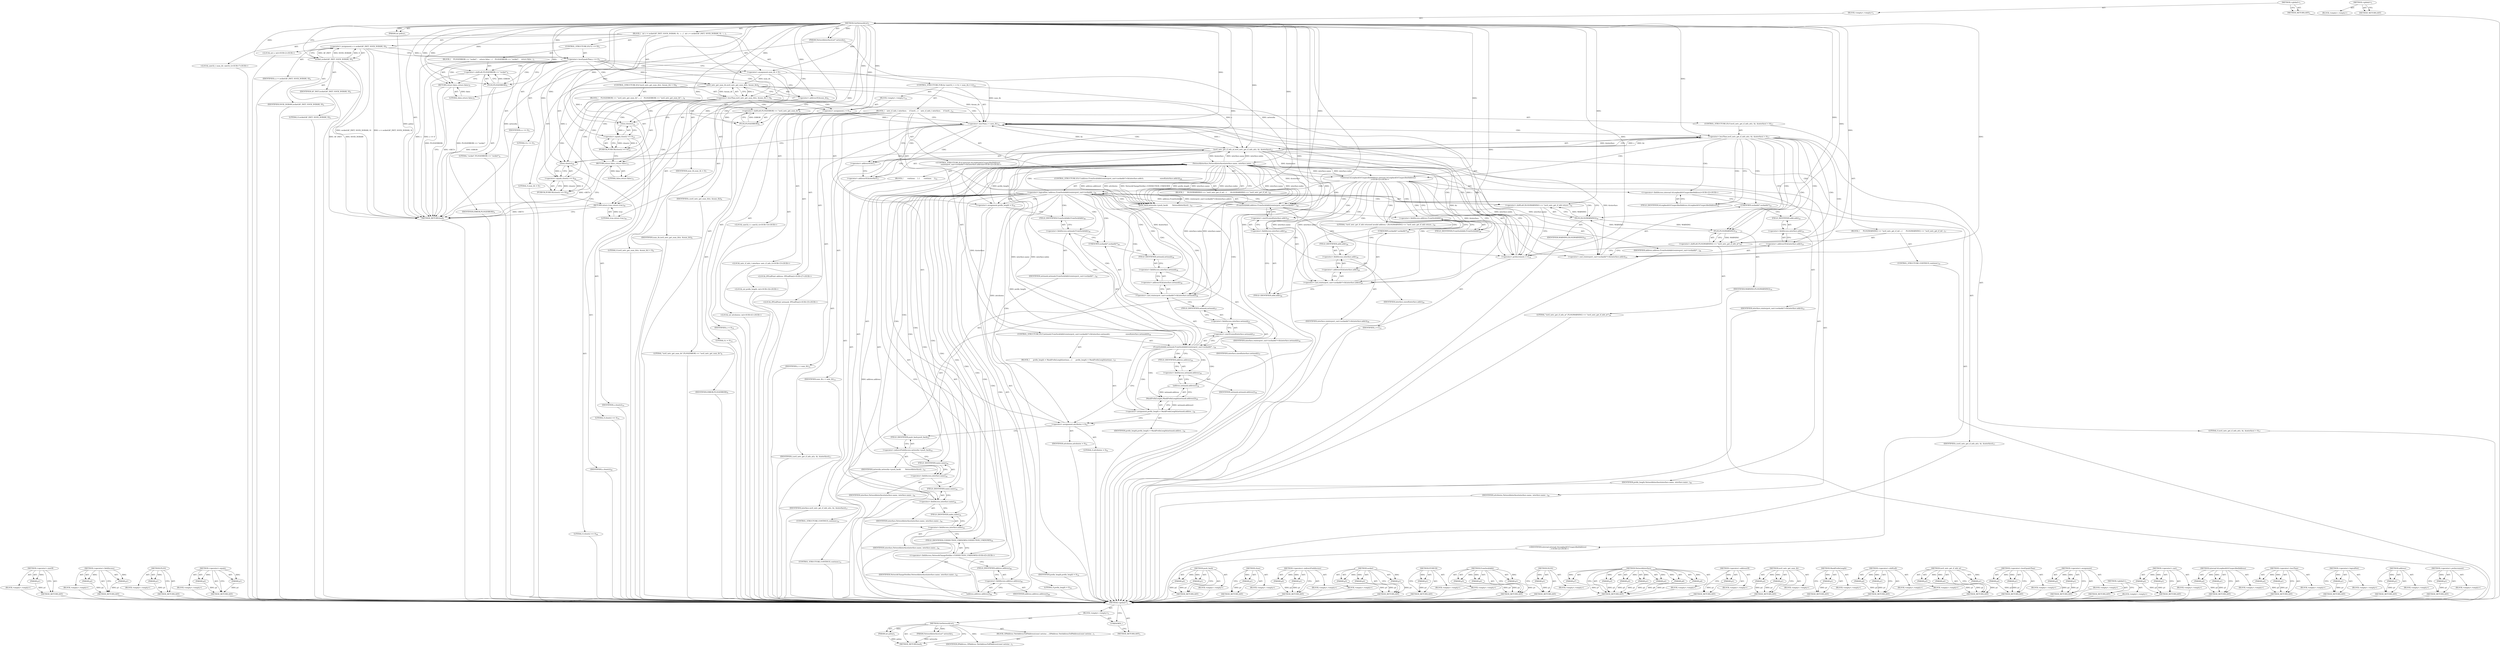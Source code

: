 digraph "&lt;global&gt;" {
vulnerable_303 [label=<(METHOD,&lt;operator&gt;.sizeOf)>];
vulnerable_304 [label=<(PARAM,p1)>];
vulnerable_305 [label=<(BLOCK,&lt;empty&gt;,&lt;empty&gt;)>];
vulnerable_306 [label=<(METHOD_RETURN,ANY)>];
vulnerable_283 [label=<(METHOD,&lt;operator&gt;.fieldAccess)>];
vulnerable_284 [label=<(PARAM,p1)>];
vulnerable_285 [label=<(PARAM,p2)>];
vulnerable_286 [label=<(BLOCK,&lt;empty&gt;,&lt;empty&gt;)>];
vulnerable_287 [label=<(METHOD_RETURN,ANY)>];
vulnerable_237 [label=<(METHOD,PLOG)>];
vulnerable_238 [label=<(PARAM,p1)>];
vulnerable_239 [label=<(BLOCK,&lt;empty&gt;,&lt;empty&gt;)>];
vulnerable_240 [label=<(METHOD_RETURN,ANY)>];
vulnerable_259 [label=<(METHOD,&lt;operator&gt;.equals)>];
vulnerable_260 [label=<(PARAM,p1)>];
vulnerable_261 [label=<(PARAM,p2)>];
vulnerable_262 [label=<(BLOCK,&lt;empty&gt;,&lt;empty&gt;)>];
vulnerable_263 [label=<(METHOD_RETURN,ANY)>];
vulnerable_6 [label=<(METHOD,&lt;global&gt;)<SUB>1</SUB>>];
vulnerable_7 [label=<(BLOCK,&lt;empty&gt;,&lt;empty&gt;)<SUB>1</SUB>>];
vulnerable_8 [label=<(METHOD,GetNetworkList)<SUB>1</SUB>>];
vulnerable_9 [label=<(PARAM,NetworkInterfaceList* networks)<SUB>1</SUB>>];
vulnerable_10 [label=<(PARAM,int policy)<SUB>1</SUB>>];
vulnerable_11 [label=<(BLOCK,{
  int s = socket(AF_INET, SOCK_DGRAM, 0);
  i...,{
  int s = socket(AF_INET, SOCK_DGRAM, 0);
  i...)<SUB>1</SUB>>];
vulnerable_12 [label="<(LOCAL,int s: int)<SUB>2</SUB>>"];
vulnerable_13 [label=<(&lt;operator&gt;.assignment,s = socket(AF_INET, SOCK_DGRAM, 0))<SUB>2</SUB>>];
vulnerable_14 [label=<(IDENTIFIER,s,s = socket(AF_INET, SOCK_DGRAM, 0))<SUB>2</SUB>>];
vulnerable_15 [label=<(socket,socket(AF_INET, SOCK_DGRAM, 0))<SUB>2</SUB>>];
vulnerable_16 [label=<(IDENTIFIER,AF_INET,socket(AF_INET, SOCK_DGRAM, 0))<SUB>2</SUB>>];
vulnerable_17 [label=<(IDENTIFIER,SOCK_DGRAM,socket(AF_INET, SOCK_DGRAM, 0))<SUB>2</SUB>>];
vulnerable_18 [label=<(LITERAL,0,socket(AF_INET, SOCK_DGRAM, 0))<SUB>2</SUB>>];
vulnerable_19 [label=<(CONTROL_STRUCTURE,IF,if (s &lt;= 0))<SUB>3</SUB>>];
vulnerable_20 [label=<(&lt;operator&gt;.lessEqualsThan,s &lt;= 0)<SUB>3</SUB>>];
vulnerable_21 [label=<(IDENTIFIER,s,s &lt;= 0)<SUB>3</SUB>>];
vulnerable_22 [label=<(LITERAL,0,s &lt;= 0)<SUB>3</SUB>>];
vulnerable_23 [label=<(BLOCK,{
    PLOG(ERROR) &lt;&lt; &quot;socket&quot;;
    return false...,{
    PLOG(ERROR) &lt;&lt; &quot;socket&quot;;
    return false...)<SUB>3</SUB>>];
vulnerable_24 [label=<(&lt;operator&gt;.shiftLeft,PLOG(ERROR) &lt;&lt; &quot;socket&quot;)<SUB>4</SUB>>];
vulnerable_25 [label=<(PLOG,PLOG(ERROR))<SUB>4</SUB>>];
vulnerable_26 [label=<(IDENTIFIER,ERROR,PLOG(ERROR))<SUB>4</SUB>>];
vulnerable_27 [label=<(LITERAL,&quot;socket&quot;,PLOG(ERROR) &lt;&lt; &quot;socket&quot;)<SUB>4</SUB>>];
vulnerable_28 [label=<(RETURN,return false;,return false;)<SUB>5</SUB>>];
vulnerable_29 [label=<(LITERAL,false,return false;)<SUB>5</SUB>>];
vulnerable_30 [label="<(LOCAL,uint32_t num_ifs: uint32_t)<SUB>7</SUB>>"];
vulnerable_31 [label=<(&lt;operator&gt;.assignment,num_ifs = 0)<SUB>7</SUB>>];
vulnerable_32 [label=<(IDENTIFIER,num_ifs,num_ifs = 0)<SUB>7</SUB>>];
vulnerable_33 [label=<(LITERAL,0,num_ifs = 0)<SUB>7</SUB>>];
vulnerable_34 [label=<(CONTROL_STRUCTURE,IF,if (ioctl_netc_get_num_ifs(s, &amp;num_ifs) &lt; 0))<SUB>8</SUB>>];
vulnerable_35 [label=<(&lt;operator&gt;.lessThan,ioctl_netc_get_num_ifs(s, &amp;num_ifs) &lt; 0)<SUB>8</SUB>>];
vulnerable_36 [label=<(ioctl_netc_get_num_ifs,ioctl_netc_get_num_ifs(s, &amp;num_ifs))<SUB>8</SUB>>];
vulnerable_37 [label=<(IDENTIFIER,s,ioctl_netc_get_num_ifs(s, &amp;num_ifs))<SUB>8</SUB>>];
vulnerable_38 [label=<(&lt;operator&gt;.addressOf,&amp;num_ifs)<SUB>8</SUB>>];
vulnerable_39 [label=<(IDENTIFIER,num_ifs,ioctl_netc_get_num_ifs(s, &amp;num_ifs))<SUB>8</SUB>>];
vulnerable_40 [label=<(LITERAL,0,ioctl_netc_get_num_ifs(s, &amp;num_ifs) &lt; 0)<SUB>8</SUB>>];
vulnerable_41 [label=<(BLOCK,{
    PLOG(ERROR) &lt;&lt; &quot;ioctl_netc_get_num_ifs&quot;;
...,{
    PLOG(ERROR) &lt;&lt; &quot;ioctl_netc_get_num_ifs&quot;;
...)<SUB>8</SUB>>];
vulnerable_42 [label=<(&lt;operator&gt;.shiftLeft,PLOG(ERROR) &lt;&lt; &quot;ioctl_netc_get_num_ifs&quot;)<SUB>9</SUB>>];
vulnerable_43 [label=<(PLOG,PLOG(ERROR))<SUB>9</SUB>>];
vulnerable_44 [label=<(IDENTIFIER,ERROR,PLOG(ERROR))<SUB>9</SUB>>];
vulnerable_45 [label=<(LITERAL,&quot;ioctl_netc_get_num_ifs&quot;,PLOG(ERROR) &lt;&lt; &quot;ioctl_netc_get_num_ifs&quot;)<SUB>9</SUB>>];
vulnerable_46 [label=<(PCHECK,PCHECK(close(s) == 0))<SUB>10</SUB>>];
vulnerable_47 [label=<(&lt;operator&gt;.equals,close(s) == 0)<SUB>10</SUB>>];
vulnerable_48 [label=<(close,close(s))<SUB>10</SUB>>];
vulnerable_49 [label=<(IDENTIFIER,s,close(s))<SUB>10</SUB>>];
vulnerable_50 [label=<(LITERAL,0,close(s) == 0)<SUB>10</SUB>>];
vulnerable_51 [label=<(RETURN,return false;,return false;)<SUB>11</SUB>>];
vulnerable_52 [label=<(LITERAL,false,return false;)<SUB>11</SUB>>];
vulnerable_53 [label=<(CONTROL_STRUCTURE,FOR,for (uint32_t i = 0;i &lt; num_ifs;++i))<SUB>14</SUB>>];
vulnerable_54 [label=<(BLOCK,&lt;empty&gt;,&lt;empty&gt;)<SUB>14</SUB>>];
vulnerable_55 [label="<(LOCAL,uint32_t i: uint32_t)<SUB>14</SUB>>"];
vulnerable_56 [label=<(&lt;operator&gt;.assignment,i = 0)<SUB>14</SUB>>];
vulnerable_57 [label=<(IDENTIFIER,i,i = 0)<SUB>14</SUB>>];
vulnerable_58 [label=<(LITERAL,0,i = 0)<SUB>14</SUB>>];
vulnerable_59 [label=<(&lt;operator&gt;.lessThan,i &lt; num_ifs)<SUB>14</SUB>>];
vulnerable_60 [label=<(IDENTIFIER,i,i &lt; num_ifs)<SUB>14</SUB>>];
vulnerable_61 [label=<(IDENTIFIER,num_ifs,i &lt; num_ifs)<SUB>14</SUB>>];
vulnerable_62 [label=<(&lt;operator&gt;.preIncrement,++i)<SUB>14</SUB>>];
vulnerable_63 [label=<(IDENTIFIER,i,++i)<SUB>14</SUB>>];
vulnerable_64 [label=<(BLOCK,{
    netc_if_info_t interface;
 
    if (ioctl...,{
    netc_if_info_t interface;
 
    if (ioctl...)<SUB>14</SUB>>];
vulnerable_65 [label="<(LOCAL,netc_if_info_t interface: netc_if_info_t)<SUB>15</SUB>>"];
vulnerable_66 [label=<(CONTROL_STRUCTURE,IF,if (ioctl_netc_get_if_info_at(s, &amp;i, &amp;interface) &lt; 0))<SUB>17</SUB>>];
vulnerable_67 [label=<(&lt;operator&gt;.lessThan,ioctl_netc_get_if_info_at(s, &amp;i, &amp;interface) &lt; 0)<SUB>17</SUB>>];
vulnerable_68 [label=<(ioctl_netc_get_if_info_at,ioctl_netc_get_if_info_at(s, &amp;i, &amp;interface))<SUB>17</SUB>>];
vulnerable_69 [label=<(IDENTIFIER,s,ioctl_netc_get_if_info_at(s, &amp;i, &amp;interface))<SUB>17</SUB>>];
vulnerable_70 [label=<(&lt;operator&gt;.addressOf,&amp;i)<SUB>17</SUB>>];
vulnerable_71 [label=<(IDENTIFIER,i,ioctl_netc_get_if_info_at(s, &amp;i, &amp;interface))<SUB>17</SUB>>];
vulnerable_72 [label=<(&lt;operator&gt;.addressOf,&amp;interface)<SUB>17</SUB>>];
vulnerable_73 [label=<(IDENTIFIER,interface,ioctl_netc_get_if_info_at(s, &amp;i, &amp;interface))<SUB>17</SUB>>];
vulnerable_74 [label=<(LITERAL,0,ioctl_netc_get_if_info_at(s, &amp;i, &amp;interface) &lt; 0)<SUB>17</SUB>>];
vulnerable_75 [label=<(BLOCK,{
      PLOG(WARNING) &lt;&lt; &quot;ioctl_netc_get_if_inf...,{
      PLOG(WARNING) &lt;&lt; &quot;ioctl_netc_get_if_inf...)<SUB>17</SUB>>];
vulnerable_76 [label=<(&lt;operator&gt;.shiftLeft,PLOG(WARNING) &lt;&lt; &quot;ioctl_netc_get_if_info_at&quot;)<SUB>18</SUB>>];
vulnerable_77 [label=<(PLOG,PLOG(WARNING))<SUB>18</SUB>>];
vulnerable_78 [label=<(IDENTIFIER,WARNING,PLOG(WARNING))<SUB>18</SUB>>];
vulnerable_79 [label=<(LITERAL,&quot;ioctl_netc_get_if_info_at&quot;,PLOG(WARNING) &lt;&lt; &quot;ioctl_netc_get_if_info_at&quot;)<SUB>18</SUB>>];
vulnerable_80 [label=<(CONTROL_STRUCTURE,CONTINUE,continue;)<SUB>19</SUB>>];
vulnerable_81 [label="<(CONTROL_STRUCTURE,IF,if (internal::IsLoopbackOrUnspecifiedAddress(
            reinterpret_cast&lt;sockaddr*&gt;(&amp;(interface.addr)))))<SUB>22</SUB>>"];
vulnerable_82 [label="<(internal.IsLoopbackOrUnspecifiedAddress,internal::IsLoopbackOrUnspecifiedAddress(
     ...)<SUB>22</SUB>>"];
vulnerable_83 [label="<(&lt;operator&gt;.fieldAccess,internal::IsLoopbackOrUnspecifiedAddress)<SUB>22</SUB>>"];
vulnerable_84 [label="<(IDENTIFIER,internal,internal::IsLoopbackOrUnspecifiedAddress(
     ...)<SUB>22</SUB>>"];
vulnerable_85 [label=<(FIELD_IDENTIFIER,IsLoopbackOrUnspecifiedAddress,IsLoopbackOrUnspecifiedAddress)<SUB>22</SUB>>];
vulnerable_86 [label=<(&lt;operator&gt;.cast,reinterpret_cast&lt;sockaddr*&gt;(&amp;(interface.addr)))<SUB>23</SUB>>];
vulnerable_87 [label=<(UNKNOWN,sockaddr*,sockaddr*)<SUB>23</SUB>>];
vulnerable_88 [label=<(&lt;operator&gt;.addressOf,&amp;(interface.addr))<SUB>23</SUB>>];
vulnerable_89 [label=<(&lt;operator&gt;.fieldAccess,interface.addr)<SUB>23</SUB>>];
vulnerable_90 [label=<(IDENTIFIER,interface,reinterpret_cast&lt;sockaddr*&gt;(&amp;(interface.addr)))<SUB>23</SUB>>];
vulnerable_91 [label=<(FIELD_IDENTIFIER,addr,addr)<SUB>23</SUB>>];
vulnerable_92 [label=<(BLOCK,{
       continue;
    },{
       continue;
    })<SUB>23</SUB>>];
vulnerable_93 [label=<(CONTROL_STRUCTURE,CONTINUE,continue;)<SUB>24</SUB>>];
vulnerable_94 [label="<(LOCAL,IPEndPoint address: IPEndPoint)<SUB>27</SUB>>"];
vulnerable_95 [label=<(CONTROL_STRUCTURE,IF,if (!address.FromSockAddr(reinterpret_cast&lt;sockaddr*&gt;(&amp;(interface.addr)),
                              sizeof(interface.addr))))<SUB>28</SUB>>];
vulnerable_96 [label=<(&lt;operator&gt;.logicalNot,!address.FromSockAddr(reinterpret_cast&lt;sockaddr...)<SUB>28</SUB>>];
vulnerable_97 [label=<(FromSockAddr,address.FromSockAddr(reinterpret_cast&lt;sockaddr*...)<SUB>28</SUB>>];
vulnerable_98 [label=<(&lt;operator&gt;.fieldAccess,address.FromSockAddr)<SUB>28</SUB>>];
vulnerable_99 [label=<(IDENTIFIER,address,address.FromSockAddr(reinterpret_cast&lt;sockaddr*...)<SUB>28</SUB>>];
vulnerable_100 [label=<(FIELD_IDENTIFIER,FromSockAddr,FromSockAddr)<SUB>28</SUB>>];
vulnerable_101 [label=<(&lt;operator&gt;.cast,reinterpret_cast&lt;sockaddr*&gt;(&amp;(interface.addr)))<SUB>28</SUB>>];
vulnerable_102 [label=<(UNKNOWN,sockaddr*,sockaddr*)<SUB>28</SUB>>];
vulnerable_103 [label=<(&lt;operator&gt;.addressOf,&amp;(interface.addr))<SUB>28</SUB>>];
vulnerable_104 [label=<(&lt;operator&gt;.fieldAccess,interface.addr)<SUB>28</SUB>>];
vulnerable_105 [label=<(IDENTIFIER,interface,reinterpret_cast&lt;sockaddr*&gt;(&amp;(interface.addr)))<SUB>28</SUB>>];
vulnerable_106 [label=<(FIELD_IDENTIFIER,addr,addr)<SUB>28</SUB>>];
vulnerable_107 [label=<(&lt;operator&gt;.sizeOf,sizeof(interface.addr))<SUB>29</SUB>>];
vulnerable_108 [label=<(&lt;operator&gt;.fieldAccess,interface.addr)<SUB>29</SUB>>];
vulnerable_109 [label=<(IDENTIFIER,interface,sizeof(interface.addr))<SUB>29</SUB>>];
vulnerable_110 [label=<(FIELD_IDENTIFIER,addr,addr)<SUB>29</SUB>>];
vulnerable_111 [label=<(BLOCK,{
      DLOG(WARNING) &lt;&lt; &quot;ioctl_netc_get_if_inf...,{
      DLOG(WARNING) &lt;&lt; &quot;ioctl_netc_get_if_inf...)<SUB>29</SUB>>];
vulnerable_112 [label=<(&lt;operator&gt;.shiftLeft,DLOG(WARNING) &lt;&lt; &quot;ioctl_netc_get_if_info return...)<SUB>30</SUB>>];
vulnerable_113 [label=<(DLOG,DLOG(WARNING))<SUB>30</SUB>>];
vulnerable_114 [label=<(IDENTIFIER,WARNING,DLOG(WARNING))<SUB>30</SUB>>];
vulnerable_115 [label=<(LITERAL,&quot;ioctl_netc_get_if_info returned invalid address.&quot;,DLOG(WARNING) &lt;&lt; &quot;ioctl_netc_get_if_info return...)<SUB>30</SUB>>];
vulnerable_116 [label=<(CONTROL_STRUCTURE,CONTINUE,continue;)<SUB>31</SUB>>];
vulnerable_117 [label="<(LOCAL,int prefix_length: int)<SUB>34</SUB>>"];
vulnerable_118 [label=<(&lt;operator&gt;.assignment,prefix_length = 0)<SUB>34</SUB>>];
vulnerable_119 [label=<(IDENTIFIER,prefix_length,prefix_length = 0)<SUB>34</SUB>>];
vulnerable_120 [label=<(LITERAL,0,prefix_length = 0)<SUB>34</SUB>>];
vulnerable_121 [label="<(LOCAL,IPEndPoint netmask: IPEndPoint)<SUB>35</SUB>>"];
vulnerable_122 [label=<(CONTROL_STRUCTURE,IF,if (netmask.FromSockAddr(reinterpret_cast&lt;sockaddr*&gt;(&amp;(interface.netmask)),
                             sizeof(interface.netmask))))<SUB>36</SUB>>];
vulnerable_123 [label=<(FromSockAddr,netmask.FromSockAddr(reinterpret_cast&lt;sockaddr*...)<SUB>36</SUB>>];
vulnerable_124 [label=<(&lt;operator&gt;.fieldAccess,netmask.FromSockAddr)<SUB>36</SUB>>];
vulnerable_125 [label=<(IDENTIFIER,netmask,netmask.FromSockAddr(reinterpret_cast&lt;sockaddr*...)<SUB>36</SUB>>];
vulnerable_126 [label=<(FIELD_IDENTIFIER,FromSockAddr,FromSockAddr)<SUB>36</SUB>>];
vulnerable_127 [label=<(&lt;operator&gt;.cast,reinterpret_cast&lt;sockaddr*&gt;(&amp;(interface.netmask)))<SUB>36</SUB>>];
vulnerable_128 [label=<(UNKNOWN,sockaddr*,sockaddr*)<SUB>36</SUB>>];
vulnerable_129 [label=<(&lt;operator&gt;.addressOf,&amp;(interface.netmask))<SUB>36</SUB>>];
vulnerable_130 [label=<(&lt;operator&gt;.fieldAccess,interface.netmask)<SUB>36</SUB>>];
vulnerable_131 [label=<(IDENTIFIER,interface,reinterpret_cast&lt;sockaddr*&gt;(&amp;(interface.netmask)))<SUB>36</SUB>>];
vulnerable_132 [label=<(FIELD_IDENTIFIER,netmask,netmask)<SUB>36</SUB>>];
vulnerable_133 [label=<(&lt;operator&gt;.sizeOf,sizeof(interface.netmask))<SUB>37</SUB>>];
vulnerable_134 [label=<(&lt;operator&gt;.fieldAccess,interface.netmask)<SUB>37</SUB>>];
vulnerable_135 [label=<(IDENTIFIER,interface,sizeof(interface.netmask))<SUB>37</SUB>>];
vulnerable_136 [label=<(FIELD_IDENTIFIER,netmask,netmask)<SUB>37</SUB>>];
vulnerable_137 [label=<(BLOCK,{
      prefix_length = MaskPrefixLength(netmas...,{
      prefix_length = MaskPrefixLength(netmas...)<SUB>37</SUB>>];
vulnerable_138 [label=<(&lt;operator&gt;.assignment,prefix_length = MaskPrefixLength(netmask.addres...)<SUB>38</SUB>>];
vulnerable_139 [label=<(IDENTIFIER,prefix_length,prefix_length = MaskPrefixLength(netmask.addres...)<SUB>38</SUB>>];
vulnerable_140 [label=<(MaskPrefixLength,MaskPrefixLength(netmask.address()))<SUB>38</SUB>>];
vulnerable_141 [label=<(address,netmask.address())<SUB>38</SUB>>];
vulnerable_142 [label=<(&lt;operator&gt;.fieldAccess,netmask.address)<SUB>38</SUB>>];
vulnerable_143 [label=<(IDENTIFIER,netmask,netmask.address())<SUB>38</SUB>>];
vulnerable_144 [label=<(FIELD_IDENTIFIER,address,address)<SUB>38</SUB>>];
vulnerable_145 [label="<(LOCAL,int attributes: int)<SUB>41</SUB>>"];
vulnerable_146 [label=<(&lt;operator&gt;.assignment,attributes = 0)<SUB>41</SUB>>];
vulnerable_147 [label=<(IDENTIFIER,attributes,attributes = 0)<SUB>41</SUB>>];
vulnerable_148 [label=<(LITERAL,0,attributes = 0)<SUB>41</SUB>>];
vulnerable_149 [label=<(push_back,networks-&gt;push_back(
        NetworkInterface(i...)<SUB>43</SUB>>];
vulnerable_150 [label=<(&lt;operator&gt;.indirectFieldAccess,networks-&gt;push_back)<SUB>43</SUB>>];
vulnerable_151 [label=<(IDENTIFIER,networks,networks-&gt;push_back(
        NetworkInterface(i...)<SUB>43</SUB>>];
vulnerable_152 [label=<(FIELD_IDENTIFIER,push_back,push_back)<SUB>43</SUB>>];
vulnerable_153 [label=<(NetworkInterface,NetworkInterface(interface.name, interface.name...)<SUB>44</SUB>>];
vulnerable_154 [label=<(&lt;operator&gt;.fieldAccess,interface.name)<SUB>44</SUB>>];
vulnerable_155 [label=<(IDENTIFIER,interface,NetworkInterface(interface.name, interface.name...)<SUB>44</SUB>>];
vulnerable_156 [label=<(FIELD_IDENTIFIER,name,name)<SUB>44</SUB>>];
vulnerable_157 [label=<(&lt;operator&gt;.fieldAccess,interface.name)<SUB>44</SUB>>];
vulnerable_158 [label=<(IDENTIFIER,interface,NetworkInterface(interface.name, interface.name...)<SUB>44</SUB>>];
vulnerable_159 [label=<(FIELD_IDENTIFIER,name,name)<SUB>44</SUB>>];
vulnerable_160 [label=<(&lt;operator&gt;.fieldAccess,interface.index)<SUB>44</SUB>>];
vulnerable_161 [label=<(IDENTIFIER,interface,NetworkInterface(interface.name, interface.name...)<SUB>44</SUB>>];
vulnerable_162 [label=<(FIELD_IDENTIFIER,index,index)<SUB>44</SUB>>];
vulnerable_163 [label="<(&lt;operator&gt;.fieldAccess,NetworkChangeNotifier::CONNECTION_UNKNOWN)<SUB>45</SUB>>"];
vulnerable_164 [label=<(IDENTIFIER,NetworkChangeNotifier,NetworkInterface(interface.name, interface.name...)<SUB>45</SUB>>];
vulnerable_165 [label=<(FIELD_IDENTIFIER,CONNECTION_UNKNOWN,CONNECTION_UNKNOWN)<SUB>45</SUB>>];
vulnerable_166 [label=<(address,address.address())<SUB>46</SUB>>];
vulnerable_167 [label=<(&lt;operator&gt;.fieldAccess,address.address)<SUB>46</SUB>>];
vulnerable_168 [label=<(IDENTIFIER,address,address.address())<SUB>46</SUB>>];
vulnerable_169 [label=<(FIELD_IDENTIFIER,address,address)<SUB>46</SUB>>];
vulnerable_170 [label=<(IDENTIFIER,prefix_length,NetworkInterface(interface.name, interface.name...)<SUB>46</SUB>>];
vulnerable_171 [label=<(IDENTIFIER,attributes,NetworkInterface(interface.name, interface.name...)<SUB>46</SUB>>];
vulnerable_172 [label=<(PCHECK,PCHECK(close(s) == 0))<SUB>49</SUB>>];
vulnerable_173 [label=<(&lt;operator&gt;.equals,close(s) == 0)<SUB>49</SUB>>];
vulnerable_174 [label=<(close,close(s))<SUB>49</SUB>>];
vulnerable_175 [label=<(IDENTIFIER,s,close(s))<SUB>49</SUB>>];
vulnerable_176 [label=<(LITERAL,0,close(s) == 0)<SUB>49</SUB>>];
vulnerable_177 [label=<(RETURN,return true;,return true;)<SUB>50</SUB>>];
vulnerable_178 [label=<(LITERAL,true,return true;)<SUB>50</SUB>>];
vulnerable_179 [label=<(METHOD_RETURN,bool)<SUB>1</SUB>>];
vulnerable_181 [label=<(METHOD_RETURN,ANY)<SUB>1</SUB>>];
vulnerable_319 [label=<(METHOD,push_back)>];
vulnerable_320 [label=<(PARAM,p1)>];
vulnerable_321 [label=<(PARAM,p2)>];
vulnerable_322 [label=<(BLOCK,&lt;empty&gt;,&lt;empty&gt;)>];
vulnerable_323 [label=<(METHOD_RETURN,ANY)>];
vulnerable_264 [label=<(METHOD,close)>];
vulnerable_265 [label=<(PARAM,p1)>];
vulnerable_266 [label=<(BLOCK,&lt;empty&gt;,&lt;empty&gt;)>];
vulnerable_267 [label=<(METHOD_RETURN,ANY)>];
vulnerable_324 [label=<(METHOD,&lt;operator&gt;.indirectFieldAccess)>];
vulnerable_325 [label=<(PARAM,p1)>];
vulnerable_326 [label=<(PARAM,p2)>];
vulnerable_327 [label=<(BLOCK,&lt;empty&gt;,&lt;empty&gt;)>];
vulnerable_328 [label=<(METHOD_RETURN,ANY)>];
vulnerable_221 [label=<(METHOD,socket)>];
vulnerable_222 [label=<(PARAM,p1)>];
vulnerable_223 [label=<(PARAM,p2)>];
vulnerable_224 [label=<(PARAM,p3)>];
vulnerable_225 [label=<(BLOCK,&lt;empty&gt;,&lt;empty&gt;)>];
vulnerable_226 [label=<(METHOD_RETURN,ANY)>];
vulnerable_255 [label=<(METHOD,PCHECK)>];
vulnerable_256 [label=<(PARAM,p1)>];
vulnerable_257 [label=<(BLOCK,&lt;empty&gt;,&lt;empty&gt;)>];
vulnerable_258 [label=<(METHOD_RETURN,ANY)>];
vulnerable_297 [label=<(METHOD,FromSockAddr)>];
vulnerable_298 [label=<(PARAM,p1)>];
vulnerable_299 [label=<(PARAM,p2)>];
vulnerable_300 [label=<(PARAM,p3)>];
vulnerable_301 [label=<(BLOCK,&lt;empty&gt;,&lt;empty&gt;)>];
vulnerable_302 [label=<(METHOD_RETURN,ANY)>];
vulnerable_307 [label=<(METHOD,DLOG)>];
vulnerable_308 [label=<(PARAM,p1)>];
vulnerable_309 [label=<(BLOCK,&lt;empty&gt;,&lt;empty&gt;)>];
vulnerable_310 [label=<(METHOD_RETURN,ANY)>];
vulnerable_329 [label=<(METHOD,NetworkInterface)>];
vulnerable_330 [label=<(PARAM,p1)>];
vulnerable_331 [label=<(PARAM,p2)>];
vulnerable_332 [label=<(PARAM,p3)>];
vulnerable_333 [label=<(PARAM,p4)>];
vulnerable_334 [label=<(PARAM,p5)>];
vulnerable_335 [label=<(PARAM,p6)>];
vulnerable_336 [label=<(PARAM,p7)>];
vulnerable_337 [label=<(BLOCK,&lt;empty&gt;,&lt;empty&gt;)>];
vulnerable_338 [label=<(METHOD_RETURN,ANY)>];
vulnerable_251 [label=<(METHOD,&lt;operator&gt;.addressOf)>];
vulnerable_252 [label=<(PARAM,p1)>];
vulnerable_253 [label=<(BLOCK,&lt;empty&gt;,&lt;empty&gt;)>];
vulnerable_254 [label=<(METHOD_RETURN,ANY)>];
vulnerable_246 [label=<(METHOD,ioctl_netc_get_num_ifs)>];
vulnerable_247 [label=<(PARAM,p1)>];
vulnerable_248 [label=<(PARAM,p2)>];
vulnerable_249 [label=<(BLOCK,&lt;empty&gt;,&lt;empty&gt;)>];
vulnerable_250 [label=<(METHOD_RETURN,ANY)>];
vulnerable_311 [label=<(METHOD,MaskPrefixLength)>];
vulnerable_312 [label=<(PARAM,p1)>];
vulnerable_313 [label=<(BLOCK,&lt;empty&gt;,&lt;empty&gt;)>];
vulnerable_314 [label=<(METHOD_RETURN,ANY)>];
vulnerable_232 [label=<(METHOD,&lt;operator&gt;.shiftLeft)>];
vulnerable_233 [label=<(PARAM,p1)>];
vulnerable_234 [label=<(PARAM,p2)>];
vulnerable_235 [label=<(BLOCK,&lt;empty&gt;,&lt;empty&gt;)>];
vulnerable_236 [label=<(METHOD_RETURN,ANY)>];
vulnerable_272 [label=<(METHOD,ioctl_netc_get_if_info_at)>];
vulnerable_273 [label=<(PARAM,p1)>];
vulnerable_274 [label=<(PARAM,p2)>];
vulnerable_275 [label=<(PARAM,p3)>];
vulnerable_276 [label=<(BLOCK,&lt;empty&gt;,&lt;empty&gt;)>];
vulnerable_277 [label=<(METHOD_RETURN,ANY)>];
vulnerable_227 [label=<(METHOD,&lt;operator&gt;.lessEqualsThan)>];
vulnerable_228 [label=<(PARAM,p1)>];
vulnerable_229 [label=<(PARAM,p2)>];
vulnerable_230 [label=<(BLOCK,&lt;empty&gt;,&lt;empty&gt;)>];
vulnerable_231 [label=<(METHOD_RETURN,ANY)>];
vulnerable_216 [label=<(METHOD,&lt;operator&gt;.assignment)>];
vulnerable_217 [label=<(PARAM,p1)>];
vulnerable_218 [label=<(PARAM,p2)>];
vulnerable_219 [label=<(BLOCK,&lt;empty&gt;,&lt;empty&gt;)>];
vulnerable_220 [label=<(METHOD_RETURN,ANY)>];
vulnerable_210 [label=<(METHOD,&lt;global&gt;)<SUB>1</SUB>>];
vulnerable_211 [label=<(BLOCK,&lt;empty&gt;,&lt;empty&gt;)>];
vulnerable_212 [label=<(METHOD_RETURN,ANY)>];
vulnerable_288 [label=<(METHOD,&lt;operator&gt;.cast)>];
vulnerable_289 [label=<(PARAM,p1)>];
vulnerable_290 [label=<(PARAM,p2)>];
vulnerable_291 [label=<(BLOCK,&lt;empty&gt;,&lt;empty&gt;)>];
vulnerable_292 [label=<(METHOD_RETURN,ANY)>];
vulnerable_278 [label=<(METHOD,internal.IsLoopbackOrUnspecifiedAddress)>];
vulnerable_279 [label=<(PARAM,p1)>];
vulnerable_280 [label=<(PARAM,p2)>];
vulnerable_281 [label=<(BLOCK,&lt;empty&gt;,&lt;empty&gt;)>];
vulnerable_282 [label=<(METHOD_RETURN,ANY)>];
vulnerable_241 [label=<(METHOD,&lt;operator&gt;.lessThan)>];
vulnerable_242 [label=<(PARAM,p1)>];
vulnerable_243 [label=<(PARAM,p2)>];
vulnerable_244 [label=<(BLOCK,&lt;empty&gt;,&lt;empty&gt;)>];
vulnerable_245 [label=<(METHOD_RETURN,ANY)>];
vulnerable_293 [label=<(METHOD,&lt;operator&gt;.logicalNot)>];
vulnerable_294 [label=<(PARAM,p1)>];
vulnerable_295 [label=<(BLOCK,&lt;empty&gt;,&lt;empty&gt;)>];
vulnerable_296 [label=<(METHOD_RETURN,ANY)>];
vulnerable_315 [label=<(METHOD,address)>];
vulnerable_316 [label=<(PARAM,p1)>];
vulnerable_317 [label=<(BLOCK,&lt;empty&gt;,&lt;empty&gt;)>];
vulnerable_318 [label=<(METHOD_RETURN,ANY)>];
vulnerable_268 [label=<(METHOD,&lt;operator&gt;.preIncrement)>];
vulnerable_269 [label=<(PARAM,p1)>];
vulnerable_270 [label=<(BLOCK,&lt;empty&gt;,&lt;empty&gt;)>];
vulnerable_271 [label=<(METHOD_RETURN,ANY)>];
fixed_6 [label=<(METHOD,&lt;global&gt;)<SUB>1</SUB>>];
fixed_7 [label=<(BLOCK,&lt;empty&gt;,&lt;empty&gt;)<SUB>1</SUB>>];
fixed_8 [label=<(METHOD,GetNetworkList)<SUB>1</SUB>>];
fixed_9 [label=<(PARAM,NetworkInterfaceList* networks)<SUB>1</SUB>>];
fixed_10 [label=<(PARAM,int policy)<SUB>1</SUB>>];
fixed_11 [label=<(BLOCK,{
IPAddress NetAddressToIPAddress(const netstac...,{
IPAddress NetAddressToIPAddress(const netstac...)<SUB>1</SUB>>];
fixed_12 [label=<(IDENTIFIER,IPAddress,{
IPAddress NetAddressToIPAddress(const netstac...)<SUB>2</SUB>>];
fixed_13 [label=<(METHOD_RETURN,bool)<SUB>1</SUB>>];
fixed_15 [label=<(UNKNOWN,,)>];
fixed_16 [label=<(METHOD_RETURN,ANY)<SUB>1</SUB>>];
fixed_29 [label=<(METHOD,&lt;global&gt;)<SUB>1</SUB>>];
fixed_30 [label=<(BLOCK,&lt;empty&gt;,&lt;empty&gt;)>];
fixed_31 [label=<(METHOD_RETURN,ANY)>];
vulnerable_303 -> vulnerable_304  [key=0, label="AST: "];
vulnerable_303 -> vulnerable_304  [key=1, label="DDG: "];
vulnerable_303 -> vulnerable_305  [key=0, label="AST: "];
vulnerable_303 -> vulnerable_306  [key=0, label="AST: "];
vulnerable_303 -> vulnerable_306  [key=1, label="CFG: "];
vulnerable_304 -> vulnerable_306  [key=0, label="DDG: p1"];
vulnerable_305 -> fixed_6  [key=0];
vulnerable_306 -> fixed_6  [key=0];
vulnerable_283 -> vulnerable_284  [key=0, label="AST: "];
vulnerable_283 -> vulnerable_284  [key=1, label="DDG: "];
vulnerable_283 -> vulnerable_286  [key=0, label="AST: "];
vulnerable_283 -> vulnerable_285  [key=0, label="AST: "];
vulnerable_283 -> vulnerable_285  [key=1, label="DDG: "];
vulnerable_283 -> vulnerable_287  [key=0, label="AST: "];
vulnerable_283 -> vulnerable_287  [key=1, label="CFG: "];
vulnerable_284 -> vulnerable_287  [key=0, label="DDG: p1"];
vulnerable_285 -> vulnerable_287  [key=0, label="DDG: p2"];
vulnerable_286 -> fixed_6  [key=0];
vulnerable_287 -> fixed_6  [key=0];
vulnerable_237 -> vulnerable_238  [key=0, label="AST: "];
vulnerable_237 -> vulnerable_238  [key=1, label="DDG: "];
vulnerable_237 -> vulnerable_239  [key=0, label="AST: "];
vulnerable_237 -> vulnerable_240  [key=0, label="AST: "];
vulnerable_237 -> vulnerable_240  [key=1, label="CFG: "];
vulnerable_238 -> vulnerable_240  [key=0, label="DDG: p1"];
vulnerable_239 -> fixed_6  [key=0];
vulnerable_240 -> fixed_6  [key=0];
vulnerable_259 -> vulnerable_260  [key=0, label="AST: "];
vulnerable_259 -> vulnerable_260  [key=1, label="DDG: "];
vulnerable_259 -> vulnerable_262  [key=0, label="AST: "];
vulnerable_259 -> vulnerable_261  [key=0, label="AST: "];
vulnerable_259 -> vulnerable_261  [key=1, label="DDG: "];
vulnerable_259 -> vulnerable_263  [key=0, label="AST: "];
vulnerable_259 -> vulnerable_263  [key=1, label="CFG: "];
vulnerable_260 -> vulnerable_263  [key=0, label="DDG: p1"];
vulnerable_261 -> vulnerable_263  [key=0, label="DDG: p2"];
vulnerable_262 -> fixed_6  [key=0];
vulnerable_263 -> fixed_6  [key=0];
vulnerable_6 -> vulnerable_7  [key=0, label="AST: "];
vulnerable_6 -> vulnerable_181  [key=0, label="AST: "];
vulnerable_6 -> vulnerable_181  [key=1, label="CFG: "];
vulnerable_7 -> vulnerable_8  [key=0, label="AST: "];
vulnerable_8 -> vulnerable_9  [key=0, label="AST: "];
vulnerable_8 -> vulnerable_9  [key=1, label="DDG: "];
vulnerable_8 -> vulnerable_10  [key=0, label="AST: "];
vulnerable_8 -> vulnerable_10  [key=1, label="DDG: "];
vulnerable_8 -> vulnerable_11  [key=0, label="AST: "];
vulnerable_8 -> vulnerable_179  [key=0, label="AST: "];
vulnerable_8 -> vulnerable_15  [key=0, label="CFG: "];
vulnerable_8 -> vulnerable_15  [key=1, label="DDG: "];
vulnerable_8 -> vulnerable_31  [key=0, label="DDG: "];
vulnerable_8 -> vulnerable_177  [key=0, label="DDG: "];
vulnerable_8 -> vulnerable_178  [key=0, label="DDG: "];
vulnerable_8 -> vulnerable_20  [key=0, label="DDG: "];
vulnerable_8 -> vulnerable_28  [key=0, label="DDG: "];
vulnerable_8 -> vulnerable_35  [key=0, label="DDG: "];
vulnerable_8 -> vulnerable_51  [key=0, label="DDG: "];
vulnerable_8 -> vulnerable_56  [key=0, label="DDG: "];
vulnerable_8 -> vulnerable_59  [key=0, label="DDG: "];
vulnerable_8 -> vulnerable_62  [key=0, label="DDG: "];
vulnerable_8 -> vulnerable_118  [key=0, label="DDG: "];
vulnerable_8 -> vulnerable_146  [key=0, label="DDG: "];
vulnerable_8 -> vulnerable_173  [key=0, label="DDG: "];
vulnerable_8 -> vulnerable_24  [key=0, label="DDG: "];
vulnerable_8 -> vulnerable_29  [key=0, label="DDG: "];
vulnerable_8 -> vulnerable_36  [key=0, label="DDG: "];
vulnerable_8 -> vulnerable_42  [key=0, label="DDG: "];
vulnerable_8 -> vulnerable_52  [key=0, label="DDG: "];
vulnerable_8 -> vulnerable_174  [key=0, label="DDG: "];
vulnerable_8 -> vulnerable_25  [key=0, label="DDG: "];
vulnerable_8 -> vulnerable_43  [key=0, label="DDG: "];
vulnerable_8 -> vulnerable_47  [key=0, label="DDG: "];
vulnerable_8 -> vulnerable_67  [key=0, label="DDG: "];
vulnerable_8 -> vulnerable_82  [key=0, label="DDG: "];
vulnerable_8 -> vulnerable_123  [key=0, label="DDG: "];
vulnerable_8 -> vulnerable_153  [key=0, label="DDG: "];
vulnerable_8 -> vulnerable_48  [key=0, label="DDG: "];
vulnerable_8 -> vulnerable_68  [key=0, label="DDG: "];
vulnerable_8 -> vulnerable_76  [key=0, label="DDG: "];
vulnerable_8 -> vulnerable_86  [key=0, label="DDG: "];
vulnerable_8 -> vulnerable_97  [key=0, label="DDG: "];
vulnerable_8 -> vulnerable_112  [key=0, label="DDG: "];
vulnerable_8 -> vulnerable_127  [key=0, label="DDG: "];
vulnerable_8 -> vulnerable_77  [key=0, label="DDG: "];
vulnerable_8 -> vulnerable_101  [key=0, label="DDG: "];
vulnerable_8 -> vulnerable_113  [key=0, label="DDG: "];
vulnerable_9 -> vulnerable_179  [key=0, label="DDG: networks"];
vulnerable_9 -> vulnerable_149  [key=0, label="DDG: networks"];
vulnerable_10 -> vulnerable_179  [key=0, label="DDG: policy"];
vulnerable_11 -> vulnerable_12  [key=0, label="AST: "];
vulnerable_11 -> vulnerable_13  [key=0, label="AST: "];
vulnerable_11 -> vulnerable_19  [key=0, label="AST: "];
vulnerable_11 -> vulnerable_30  [key=0, label="AST: "];
vulnerable_11 -> vulnerable_31  [key=0, label="AST: "];
vulnerable_11 -> vulnerable_34  [key=0, label="AST: "];
vulnerable_11 -> vulnerable_53  [key=0, label="AST: "];
vulnerable_11 -> vulnerable_172  [key=0, label="AST: "];
vulnerable_11 -> vulnerable_177  [key=0, label="AST: "];
vulnerable_12 -> fixed_6  [key=0];
vulnerable_13 -> vulnerable_14  [key=0, label="AST: "];
vulnerable_13 -> vulnerable_15  [key=0, label="AST: "];
vulnerable_13 -> vulnerable_20  [key=0, label="CFG: "];
vulnerable_13 -> vulnerable_20  [key=1, label="DDG: s"];
vulnerable_13 -> vulnerable_179  [key=0, label="DDG: socket(AF_INET, SOCK_DGRAM, 0)"];
vulnerable_13 -> vulnerable_179  [key=1, label="DDG: s = socket(AF_INET, SOCK_DGRAM, 0)"];
vulnerable_14 -> fixed_6  [key=0];
vulnerable_15 -> vulnerable_16  [key=0, label="AST: "];
vulnerable_15 -> vulnerable_17  [key=0, label="AST: "];
vulnerable_15 -> vulnerable_18  [key=0, label="AST: "];
vulnerable_15 -> vulnerable_13  [key=0, label="CFG: "];
vulnerable_15 -> vulnerable_13  [key=1, label="DDG: AF_INET"];
vulnerable_15 -> vulnerable_13  [key=2, label="DDG: SOCK_DGRAM"];
vulnerable_15 -> vulnerable_13  [key=3, label="DDG: 0"];
vulnerable_15 -> vulnerable_179  [key=0, label="DDG: AF_INET"];
vulnerable_15 -> vulnerable_179  [key=1, label="DDG: SOCK_DGRAM"];
vulnerable_16 -> fixed_6  [key=0];
vulnerable_17 -> fixed_6  [key=0];
vulnerable_18 -> fixed_6  [key=0];
vulnerable_19 -> vulnerable_20  [key=0, label="AST: "];
vulnerable_19 -> vulnerable_23  [key=0, label="AST: "];
vulnerable_20 -> vulnerable_21  [key=0, label="AST: "];
vulnerable_20 -> vulnerable_22  [key=0, label="AST: "];
vulnerable_20 -> vulnerable_25  [key=0, label="CFG: "];
vulnerable_20 -> vulnerable_25  [key=1, label="CDG: "];
vulnerable_20 -> vulnerable_31  [key=0, label="CFG: "];
vulnerable_20 -> vulnerable_31  [key=1, label="CDG: "];
vulnerable_20 -> vulnerable_179  [key=0, label="DDG: s"];
vulnerable_20 -> vulnerable_179  [key=1, label="DDG: s &lt;= 0"];
vulnerable_20 -> vulnerable_36  [key=0, label="DDG: s"];
vulnerable_20 -> vulnerable_36  [key=1, label="CDG: "];
vulnerable_20 -> vulnerable_38  [key=0, label="CDG: "];
vulnerable_20 -> vulnerable_35  [key=0, label="CDG: "];
vulnerable_20 -> vulnerable_24  [key=0, label="CDG: "];
vulnerable_20 -> vulnerable_28  [key=0, label="CDG: "];
vulnerable_21 -> fixed_6  [key=0];
vulnerable_22 -> fixed_6  [key=0];
vulnerable_23 -> vulnerable_24  [key=0, label="AST: "];
vulnerable_23 -> vulnerable_28  [key=0, label="AST: "];
vulnerable_24 -> vulnerable_25  [key=0, label="AST: "];
vulnerable_24 -> vulnerable_27  [key=0, label="AST: "];
vulnerable_24 -> vulnerable_28  [key=0, label="CFG: "];
vulnerable_24 -> vulnerable_179  [key=0, label="DDG: PLOG(ERROR)"];
vulnerable_24 -> vulnerable_179  [key=1, label="DDG: PLOG(ERROR) &lt;&lt; &quot;socket&quot;"];
vulnerable_25 -> vulnerable_26  [key=0, label="AST: "];
vulnerable_25 -> vulnerable_24  [key=0, label="CFG: "];
vulnerable_25 -> vulnerable_24  [key=1, label="DDG: ERROR"];
vulnerable_25 -> vulnerable_179  [key=0, label="DDG: ERROR"];
vulnerable_26 -> fixed_6  [key=0];
vulnerable_27 -> fixed_6  [key=0];
vulnerable_28 -> vulnerable_29  [key=0, label="AST: "];
vulnerable_28 -> vulnerable_179  [key=0, label="CFG: "];
vulnerable_28 -> vulnerable_179  [key=1, label="DDG: &lt;RET&gt;"];
vulnerable_29 -> vulnerable_28  [key=0, label="DDG: false"];
vulnerable_30 -> fixed_6  [key=0];
vulnerable_31 -> vulnerable_32  [key=0, label="AST: "];
vulnerable_31 -> vulnerable_33  [key=0, label="AST: "];
vulnerable_31 -> vulnerable_38  [key=0, label="CFG: "];
vulnerable_31 -> vulnerable_59  [key=0, label="DDG: num_ifs"];
vulnerable_31 -> vulnerable_36  [key=0, label="DDG: num_ifs"];
vulnerable_32 -> fixed_6  [key=0];
vulnerable_33 -> fixed_6  [key=0];
vulnerable_34 -> vulnerable_35  [key=0, label="AST: "];
vulnerable_34 -> vulnerable_41  [key=0, label="AST: "];
vulnerable_35 -> vulnerable_36  [key=0, label="AST: "];
vulnerable_35 -> vulnerable_40  [key=0, label="AST: "];
vulnerable_35 -> vulnerable_43  [key=0, label="CFG: "];
vulnerable_35 -> vulnerable_43  [key=1, label="CDG: "];
vulnerable_35 -> vulnerable_56  [key=0, label="CFG: "];
vulnerable_35 -> vulnerable_56  [key=1, label="CDG: "];
vulnerable_35 -> vulnerable_42  [key=0, label="CDG: "];
vulnerable_35 -> vulnerable_51  [key=0, label="CDG: "];
vulnerable_35 -> vulnerable_59  [key=0, label="CDG: "];
vulnerable_35 -> vulnerable_173  [key=0, label="CDG: "];
vulnerable_35 -> vulnerable_174  [key=0, label="CDG: "];
vulnerable_35 -> vulnerable_47  [key=0, label="CDG: "];
vulnerable_35 -> vulnerable_48  [key=0, label="CDG: "];
vulnerable_35 -> vulnerable_46  [key=0, label="CDG: "];
vulnerable_35 -> vulnerable_177  [key=0, label="CDG: "];
vulnerable_35 -> vulnerable_172  [key=0, label="CDG: "];
vulnerable_36 -> vulnerable_37  [key=0, label="AST: "];
vulnerable_36 -> vulnerable_38  [key=0, label="AST: "];
vulnerable_36 -> vulnerable_35  [key=0, label="CFG: "];
vulnerable_36 -> vulnerable_35  [key=1, label="DDG: s"];
vulnerable_36 -> vulnerable_35  [key=2, label="DDG: &amp;num_ifs"];
vulnerable_36 -> vulnerable_59  [key=0, label="DDG: &amp;num_ifs"];
vulnerable_36 -> vulnerable_174  [key=0, label="DDG: s"];
vulnerable_36 -> vulnerable_48  [key=0, label="DDG: s"];
vulnerable_36 -> vulnerable_68  [key=0, label="DDG: s"];
vulnerable_37 -> fixed_6  [key=0];
vulnerable_38 -> vulnerable_39  [key=0, label="AST: "];
vulnerable_38 -> vulnerable_36  [key=0, label="CFG: "];
vulnerable_39 -> fixed_6  [key=0];
vulnerable_40 -> fixed_6  [key=0];
vulnerable_41 -> vulnerable_42  [key=0, label="AST: "];
vulnerable_41 -> vulnerable_46  [key=0, label="AST: "];
vulnerable_41 -> vulnerable_51  [key=0, label="AST: "];
vulnerable_42 -> vulnerable_43  [key=0, label="AST: "];
vulnerable_42 -> vulnerable_45  [key=0, label="AST: "];
vulnerable_42 -> vulnerable_48  [key=0, label="CFG: "];
vulnerable_43 -> vulnerable_44  [key=0, label="AST: "];
vulnerable_43 -> vulnerable_42  [key=0, label="CFG: "];
vulnerable_43 -> vulnerable_42  [key=1, label="DDG: ERROR"];
vulnerable_44 -> fixed_6  [key=0];
vulnerable_45 -> fixed_6  [key=0];
vulnerable_46 -> vulnerable_47  [key=0, label="AST: "];
vulnerable_46 -> vulnerable_51  [key=0, label="CFG: "];
vulnerable_47 -> vulnerable_48  [key=0, label="AST: "];
vulnerable_47 -> vulnerable_50  [key=0, label="AST: "];
vulnerable_47 -> vulnerable_46  [key=0, label="CFG: "];
vulnerable_47 -> vulnerable_46  [key=1, label="DDG: close(s)"];
vulnerable_47 -> vulnerable_46  [key=2, label="DDG: 0"];
vulnerable_48 -> vulnerable_49  [key=0, label="AST: "];
vulnerable_48 -> vulnerable_47  [key=0, label="CFG: "];
vulnerable_48 -> vulnerable_47  [key=1, label="DDG: s"];
vulnerable_49 -> fixed_6  [key=0];
vulnerable_50 -> fixed_6  [key=0];
vulnerable_51 -> vulnerable_52  [key=0, label="AST: "];
vulnerable_51 -> vulnerable_179  [key=0, label="CFG: "];
vulnerable_51 -> vulnerable_179  [key=1, label="DDG: &lt;RET&gt;"];
vulnerable_52 -> vulnerable_51  [key=0, label="DDG: false"];
vulnerable_53 -> vulnerable_54  [key=0, label="AST: "];
vulnerable_53 -> vulnerable_59  [key=0, label="AST: "];
vulnerable_53 -> vulnerable_62  [key=0, label="AST: "];
vulnerable_53 -> vulnerable_64  [key=0, label="AST: "];
vulnerable_54 -> vulnerable_55  [key=0, label="AST: "];
vulnerable_54 -> vulnerable_56  [key=0, label="AST: "];
vulnerable_55 -> fixed_6  [key=0];
vulnerable_56 -> vulnerable_57  [key=0, label="AST: "];
vulnerable_56 -> vulnerable_58  [key=0, label="AST: "];
vulnerable_56 -> vulnerable_59  [key=0, label="CFG: "];
vulnerable_56 -> vulnerable_59  [key=1, label="DDG: i"];
vulnerable_57 -> fixed_6  [key=0];
vulnerable_58 -> fixed_6  [key=0];
vulnerable_59 -> vulnerable_60  [key=0, label="AST: "];
vulnerable_59 -> vulnerable_61  [key=0, label="AST: "];
vulnerable_59 -> vulnerable_70  [key=0, label="CFG: "];
vulnerable_59 -> vulnerable_70  [key=1, label="CDG: "];
vulnerable_59 -> vulnerable_174  [key=0, label="CFG: "];
vulnerable_59 -> vulnerable_62  [key=0, label="DDG: i"];
vulnerable_59 -> vulnerable_62  [key=1, label="CDG: "];
vulnerable_59 -> vulnerable_68  [key=0, label="DDG: i"];
vulnerable_59 -> vulnerable_68  [key=1, label="CDG: "];
vulnerable_59 -> vulnerable_67  [key=0, label="CDG: "];
vulnerable_59 -> vulnerable_59  [key=0, label="CDG: "];
vulnerable_59 -> vulnerable_72  [key=0, label="CDG: "];
vulnerable_60 -> fixed_6  [key=0];
vulnerable_61 -> fixed_6  [key=0];
vulnerable_62 -> vulnerable_63  [key=0, label="AST: "];
vulnerable_62 -> vulnerable_59  [key=0, label="CFG: "];
vulnerable_62 -> vulnerable_59  [key=1, label="DDG: i"];
vulnerable_63 -> fixed_6  [key=0];
vulnerable_64 -> vulnerable_65  [key=0, label="AST: "];
vulnerable_64 -> vulnerable_66  [key=0, label="AST: "];
vulnerable_64 -> vulnerable_81  [key=0, label="AST: "];
vulnerable_64 -> vulnerable_94  [key=0, label="AST: "];
vulnerable_64 -> vulnerable_95  [key=0, label="AST: "];
vulnerable_64 -> vulnerable_117  [key=0, label="AST: "];
vulnerable_64 -> vulnerable_118  [key=0, label="AST: "];
vulnerable_64 -> vulnerable_121  [key=0, label="AST: "];
vulnerable_64 -> vulnerable_122  [key=0, label="AST: "];
vulnerable_64 -> vulnerable_145  [key=0, label="AST: "];
vulnerable_64 -> vulnerable_146  [key=0, label="AST: "];
vulnerable_64 -> vulnerable_149  [key=0, label="AST: "];
vulnerable_65 -> fixed_6  [key=0];
vulnerable_66 -> vulnerable_67  [key=0, label="AST: "];
vulnerable_66 -> vulnerable_75  [key=0, label="AST: "];
vulnerable_67 -> vulnerable_68  [key=0, label="AST: "];
vulnerable_67 -> vulnerable_74  [key=0, label="AST: "];
vulnerable_67 -> vulnerable_77  [key=0, label="CFG: "];
vulnerable_67 -> vulnerable_77  [key=1, label="CDG: "];
vulnerable_67 -> vulnerable_85  [key=0, label="CFG: "];
vulnerable_67 -> vulnerable_85  [key=1, label="CDG: "];
vulnerable_67 -> vulnerable_76  [key=0, label="CDG: "];
vulnerable_67 -> vulnerable_87  [key=0, label="CDG: "];
vulnerable_67 -> vulnerable_91  [key=0, label="CDG: "];
vulnerable_67 -> vulnerable_88  [key=0, label="CDG: "];
vulnerable_67 -> vulnerable_86  [key=0, label="CDG: "];
vulnerable_67 -> vulnerable_89  [key=0, label="CDG: "];
vulnerable_67 -> vulnerable_82  [key=0, label="CDG: "];
vulnerable_67 -> vulnerable_83  [key=0, label="CDG: "];
vulnerable_68 -> vulnerable_69  [key=0, label="AST: "];
vulnerable_68 -> vulnerable_70  [key=0, label="AST: "];
vulnerable_68 -> vulnerable_72  [key=0, label="AST: "];
vulnerable_68 -> vulnerable_67  [key=0, label="CFG: "];
vulnerable_68 -> vulnerable_67  [key=1, label="DDG: s"];
vulnerable_68 -> vulnerable_67  [key=2, label="DDG: &amp;i"];
vulnerable_68 -> vulnerable_67  [key=3, label="DDG: &amp;interface"];
vulnerable_68 -> vulnerable_59  [key=0, label="DDG: &amp;i"];
vulnerable_68 -> vulnerable_62  [key=0, label="DDG: &amp;i"];
vulnerable_68 -> vulnerable_174  [key=0, label="DDG: s"];
vulnerable_68 -> vulnerable_82  [key=0, label="DDG: &amp;interface"];
vulnerable_68 -> vulnerable_123  [key=0, label="DDG: &amp;interface"];
vulnerable_68 -> vulnerable_153  [key=0, label="DDG: &amp;interface"];
vulnerable_68 -> vulnerable_86  [key=0, label="DDG: &amp;interface"];
vulnerable_68 -> vulnerable_97  [key=0, label="DDG: &amp;interface"];
vulnerable_68 -> vulnerable_127  [key=0, label="DDG: &amp;interface"];
vulnerable_68 -> vulnerable_101  [key=0, label="DDG: &amp;interface"];
vulnerable_69 -> fixed_6  [key=0];
vulnerable_70 -> vulnerable_71  [key=0, label="AST: "];
vulnerable_70 -> vulnerable_72  [key=0, label="CFG: "];
vulnerable_71 -> fixed_6  [key=0];
vulnerable_72 -> vulnerable_73  [key=0, label="AST: "];
vulnerable_72 -> vulnerable_68  [key=0, label="CFG: "];
vulnerable_73 -> fixed_6  [key=0];
vulnerable_74 -> fixed_6  [key=0];
vulnerable_75 -> vulnerable_76  [key=0, label="AST: "];
vulnerable_75 -> vulnerable_80  [key=0, label="AST: "];
vulnerable_76 -> vulnerable_77  [key=0, label="AST: "];
vulnerable_76 -> vulnerable_79  [key=0, label="AST: "];
vulnerable_76 -> vulnerable_62  [key=0, label="CFG: "];
vulnerable_77 -> vulnerable_78  [key=0, label="AST: "];
vulnerable_77 -> vulnerable_76  [key=0, label="CFG: "];
vulnerable_77 -> vulnerable_76  [key=1, label="DDG: WARNING"];
vulnerable_77 -> vulnerable_113  [key=0, label="DDG: WARNING"];
vulnerable_78 -> fixed_6  [key=0];
vulnerable_79 -> fixed_6  [key=0];
vulnerable_80 -> fixed_6  [key=0];
vulnerable_81 -> vulnerable_82  [key=0, label="AST: "];
vulnerable_81 -> vulnerable_92  [key=0, label="AST: "];
vulnerable_82 -> vulnerable_83  [key=0, label="AST: "];
vulnerable_82 -> vulnerable_86  [key=0, label="AST: "];
vulnerable_82 -> vulnerable_62  [key=0, label="CFG: "];
vulnerable_82 -> vulnerable_100  [key=0, label="CFG: "];
vulnerable_82 -> vulnerable_100  [key=1, label="CDG: "];
vulnerable_82 -> vulnerable_107  [key=0, label="CDG: "];
vulnerable_82 -> vulnerable_96  [key=0, label="CDG: "];
vulnerable_82 -> vulnerable_98  [key=0, label="CDG: "];
vulnerable_82 -> vulnerable_102  [key=0, label="CDG: "];
vulnerable_82 -> vulnerable_103  [key=0, label="CDG: "];
vulnerable_82 -> vulnerable_104  [key=0, label="CDG: "];
vulnerable_82 -> vulnerable_97  [key=0, label="CDG: "];
vulnerable_82 -> vulnerable_101  [key=0, label="CDG: "];
vulnerable_82 -> vulnerable_108  [key=0, label="CDG: "];
vulnerable_82 -> vulnerable_106  [key=0, label="CDG: "];
vulnerable_82 -> vulnerable_110  [key=0, label="CDG: "];
vulnerable_83 -> vulnerable_84  [key=0, label="AST: "];
vulnerable_83 -> vulnerable_85  [key=0, label="AST: "];
vulnerable_83 -> vulnerable_87  [key=0, label="CFG: "];
vulnerable_84 -> fixed_6  [key=0];
vulnerable_85 -> vulnerable_83  [key=0, label="CFG: "];
vulnerable_86 -> vulnerable_87  [key=0, label="AST: "];
vulnerable_86 -> vulnerable_88  [key=0, label="AST: "];
vulnerable_86 -> vulnerable_82  [key=0, label="CFG: "];
vulnerable_87 -> vulnerable_91  [key=0, label="CFG: "];
vulnerable_88 -> vulnerable_89  [key=0, label="AST: "];
vulnerable_88 -> vulnerable_86  [key=0, label="CFG: "];
vulnerable_89 -> vulnerable_90  [key=0, label="AST: "];
vulnerable_89 -> vulnerable_91  [key=0, label="AST: "];
vulnerable_89 -> vulnerable_88  [key=0, label="CFG: "];
vulnerable_90 -> fixed_6  [key=0];
vulnerable_91 -> vulnerable_89  [key=0, label="CFG: "];
vulnerable_92 -> vulnerable_93  [key=0, label="AST: "];
vulnerable_93 -> fixed_6  [key=0];
vulnerable_94 -> fixed_6  [key=0];
vulnerable_95 -> vulnerable_96  [key=0, label="AST: "];
vulnerable_95 -> vulnerable_111  [key=0, label="AST: "];
vulnerable_96 -> vulnerable_97  [key=0, label="AST: "];
vulnerable_96 -> vulnerable_113  [key=0, label="CFG: "];
vulnerable_96 -> vulnerable_113  [key=1, label="CDG: "];
vulnerable_96 -> vulnerable_118  [key=0, label="CFG: "];
vulnerable_96 -> vulnerable_118  [key=1, label="CDG: "];
vulnerable_96 -> vulnerable_167  [key=0, label="CDG: "];
vulnerable_96 -> vulnerable_136  [key=0, label="CDG: "];
vulnerable_96 -> vulnerable_154  [key=0, label="CDG: "];
vulnerable_96 -> vulnerable_146  [key=0, label="CDG: "];
vulnerable_96 -> vulnerable_128  [key=0, label="CDG: "];
vulnerable_96 -> vulnerable_169  [key=0, label="CDG: "];
vulnerable_96 -> vulnerable_163  [key=0, label="CDG: "];
vulnerable_96 -> vulnerable_149  [key=0, label="CDG: "];
vulnerable_96 -> vulnerable_132  [key=0, label="CDG: "];
vulnerable_96 -> vulnerable_150  [key=0, label="CDG: "];
vulnerable_96 -> vulnerable_162  [key=0, label="CDG: "];
vulnerable_96 -> vulnerable_153  [key=0, label="CDG: "];
vulnerable_96 -> vulnerable_112  [key=0, label="CDG: "];
vulnerable_96 -> vulnerable_129  [key=0, label="CDG: "];
vulnerable_96 -> vulnerable_134  [key=0, label="CDG: "];
vulnerable_96 -> vulnerable_152  [key=0, label="CDG: "];
vulnerable_96 -> vulnerable_130  [key=0, label="CDG: "];
vulnerable_96 -> vulnerable_127  [key=0, label="CDG: "];
vulnerable_96 -> vulnerable_160  [key=0, label="CDG: "];
vulnerable_96 -> vulnerable_166  [key=0, label="CDG: "];
vulnerable_96 -> vulnerable_123  [key=0, label="CDG: "];
vulnerable_96 -> vulnerable_157  [key=0, label="CDG: "];
vulnerable_96 -> vulnerable_159  [key=0, label="CDG: "];
vulnerable_96 -> vulnerable_126  [key=0, label="CDG: "];
vulnerable_96 -> vulnerable_165  [key=0, label="CDG: "];
vulnerable_96 -> vulnerable_156  [key=0, label="CDG: "];
vulnerable_96 -> vulnerable_124  [key=0, label="CDG: "];
vulnerable_96 -> vulnerable_133  [key=0, label="CDG: "];
vulnerable_97 -> vulnerable_98  [key=0, label="AST: "];
vulnerable_97 -> vulnerable_101  [key=0, label="AST: "];
vulnerable_97 -> vulnerable_107  [key=0, label="AST: "];
vulnerable_97 -> vulnerable_96  [key=0, label="CFG: "];
vulnerable_97 -> vulnerable_96  [key=1, label="DDG: address.FromSockAddr"];
vulnerable_97 -> vulnerable_96  [key=2, label="DDG: reinterpret_cast&lt;sockaddr*&gt;(&amp;(interface.addr))"];
vulnerable_98 -> vulnerable_99  [key=0, label="AST: "];
vulnerable_98 -> vulnerable_100  [key=0, label="AST: "];
vulnerable_98 -> vulnerable_102  [key=0, label="CFG: "];
vulnerable_99 -> fixed_6  [key=0];
vulnerable_100 -> vulnerable_98  [key=0, label="CFG: "];
vulnerable_101 -> vulnerable_102  [key=0, label="AST: "];
vulnerable_101 -> vulnerable_103  [key=0, label="AST: "];
vulnerable_101 -> vulnerable_110  [key=0, label="CFG: "];
vulnerable_102 -> vulnerable_106  [key=0, label="CFG: "];
vulnerable_103 -> vulnerable_104  [key=0, label="AST: "];
vulnerable_103 -> vulnerable_101  [key=0, label="CFG: "];
vulnerable_104 -> vulnerable_105  [key=0, label="AST: "];
vulnerable_104 -> vulnerable_106  [key=0, label="AST: "];
vulnerable_104 -> vulnerable_103  [key=0, label="CFG: "];
vulnerable_105 -> fixed_6  [key=0];
vulnerable_106 -> vulnerable_104  [key=0, label="CFG: "];
vulnerable_107 -> vulnerable_108  [key=0, label="AST: "];
vulnerable_107 -> vulnerable_97  [key=0, label="CFG: "];
vulnerable_108 -> vulnerable_109  [key=0, label="AST: "];
vulnerable_108 -> vulnerable_110  [key=0, label="AST: "];
vulnerable_108 -> vulnerable_107  [key=0, label="CFG: "];
vulnerable_109 -> fixed_6  [key=0];
vulnerable_110 -> vulnerable_108  [key=0, label="CFG: "];
vulnerable_111 -> vulnerable_112  [key=0, label="AST: "];
vulnerable_111 -> vulnerable_116  [key=0, label="AST: "];
vulnerable_112 -> vulnerable_113  [key=0, label="AST: "];
vulnerable_112 -> vulnerable_115  [key=0, label="AST: "];
vulnerable_112 -> vulnerable_62  [key=0, label="CFG: "];
vulnerable_113 -> vulnerable_114  [key=0, label="AST: "];
vulnerable_113 -> vulnerable_112  [key=0, label="CFG: "];
vulnerable_113 -> vulnerable_112  [key=1, label="DDG: WARNING"];
vulnerable_113 -> vulnerable_77  [key=0, label="DDG: WARNING"];
vulnerable_114 -> fixed_6  [key=0];
vulnerable_115 -> fixed_6  [key=0];
vulnerable_116 -> fixed_6  [key=0];
vulnerable_117 -> fixed_6  [key=0];
vulnerable_118 -> vulnerable_119  [key=0, label="AST: "];
vulnerable_118 -> vulnerable_120  [key=0, label="AST: "];
vulnerable_118 -> vulnerable_126  [key=0, label="CFG: "];
vulnerable_118 -> vulnerable_153  [key=0, label="DDG: prefix_length"];
vulnerable_119 -> fixed_6  [key=0];
vulnerable_120 -> fixed_6  [key=0];
vulnerable_121 -> fixed_6  [key=0];
vulnerable_122 -> vulnerable_123  [key=0, label="AST: "];
vulnerable_122 -> vulnerable_137  [key=0, label="AST: "];
vulnerable_123 -> vulnerable_124  [key=0, label="AST: "];
vulnerable_123 -> vulnerable_127  [key=0, label="AST: "];
vulnerable_123 -> vulnerable_133  [key=0, label="AST: "];
vulnerable_123 -> vulnerable_144  [key=0, label="CFG: "];
vulnerable_123 -> vulnerable_144  [key=1, label="CDG: "];
vulnerable_123 -> vulnerable_146  [key=0, label="CFG: "];
vulnerable_123 -> vulnerable_138  [key=0, label="CDG: "];
vulnerable_123 -> vulnerable_141  [key=0, label="CDG: "];
vulnerable_123 -> vulnerable_142  [key=0, label="CDG: "];
vulnerable_123 -> vulnerable_140  [key=0, label="CDG: "];
vulnerable_124 -> vulnerable_125  [key=0, label="AST: "];
vulnerable_124 -> vulnerable_126  [key=0, label="AST: "];
vulnerable_124 -> vulnerable_128  [key=0, label="CFG: "];
vulnerable_125 -> fixed_6  [key=0];
vulnerable_126 -> vulnerable_124  [key=0, label="CFG: "];
vulnerable_127 -> vulnerable_128  [key=0, label="AST: "];
vulnerable_127 -> vulnerable_129  [key=0, label="AST: "];
vulnerable_127 -> vulnerable_136  [key=0, label="CFG: "];
vulnerable_128 -> vulnerable_132  [key=0, label="CFG: "];
vulnerable_129 -> vulnerable_130  [key=0, label="AST: "];
vulnerable_129 -> vulnerable_127  [key=0, label="CFG: "];
vulnerable_130 -> vulnerable_131  [key=0, label="AST: "];
vulnerable_130 -> vulnerable_132  [key=0, label="AST: "];
vulnerable_130 -> vulnerable_129  [key=0, label="CFG: "];
vulnerable_131 -> fixed_6  [key=0];
vulnerable_132 -> vulnerable_130  [key=0, label="CFG: "];
vulnerable_133 -> vulnerable_134  [key=0, label="AST: "];
vulnerable_133 -> vulnerable_123  [key=0, label="CFG: "];
vulnerable_134 -> vulnerable_135  [key=0, label="AST: "];
vulnerable_134 -> vulnerable_136  [key=0, label="AST: "];
vulnerable_134 -> vulnerable_133  [key=0, label="CFG: "];
vulnerable_135 -> fixed_6  [key=0];
vulnerable_136 -> vulnerable_134  [key=0, label="CFG: "];
vulnerable_137 -> vulnerable_138  [key=0, label="AST: "];
vulnerable_138 -> vulnerable_139  [key=0, label="AST: "];
vulnerable_138 -> vulnerable_140  [key=0, label="AST: "];
vulnerable_138 -> vulnerable_146  [key=0, label="CFG: "];
vulnerable_138 -> vulnerable_153  [key=0, label="DDG: prefix_length"];
vulnerable_139 -> fixed_6  [key=0];
vulnerable_140 -> vulnerable_141  [key=0, label="AST: "];
vulnerable_140 -> vulnerable_138  [key=0, label="CFG: "];
vulnerable_140 -> vulnerable_138  [key=1, label="DDG: netmask.address()"];
vulnerable_141 -> vulnerable_142  [key=0, label="AST: "];
vulnerable_141 -> vulnerable_140  [key=0, label="CFG: "];
vulnerable_141 -> vulnerable_140  [key=1, label="DDG: netmask.address"];
vulnerable_142 -> vulnerable_143  [key=0, label="AST: "];
vulnerable_142 -> vulnerable_144  [key=0, label="AST: "];
vulnerable_142 -> vulnerable_141  [key=0, label="CFG: "];
vulnerable_143 -> fixed_6  [key=0];
vulnerable_144 -> vulnerable_142  [key=0, label="CFG: "];
vulnerable_145 -> fixed_6  [key=0];
vulnerable_146 -> vulnerable_147  [key=0, label="AST: "];
vulnerable_146 -> vulnerable_148  [key=0, label="AST: "];
vulnerable_146 -> vulnerable_152  [key=0, label="CFG: "];
vulnerable_146 -> vulnerable_153  [key=0, label="DDG: attributes"];
vulnerable_147 -> fixed_6  [key=0];
vulnerable_148 -> fixed_6  [key=0];
vulnerable_149 -> vulnerable_150  [key=0, label="AST: "];
vulnerable_149 -> vulnerable_153  [key=0, label="AST: "];
vulnerable_149 -> vulnerable_62  [key=0, label="CFG: "];
vulnerable_150 -> vulnerable_151  [key=0, label="AST: "];
vulnerable_150 -> vulnerable_152  [key=0, label="AST: "];
vulnerable_150 -> vulnerable_156  [key=0, label="CFG: "];
vulnerable_151 -> fixed_6  [key=0];
vulnerable_152 -> vulnerable_150  [key=0, label="CFG: "];
vulnerable_153 -> vulnerable_154  [key=0, label="AST: "];
vulnerable_153 -> vulnerable_157  [key=0, label="AST: "];
vulnerable_153 -> vulnerable_160  [key=0, label="AST: "];
vulnerable_153 -> vulnerable_163  [key=0, label="AST: "];
vulnerable_153 -> vulnerable_166  [key=0, label="AST: "];
vulnerable_153 -> vulnerable_170  [key=0, label="AST: "];
vulnerable_153 -> vulnerable_171  [key=0, label="AST: "];
vulnerable_153 -> vulnerable_149  [key=0, label="CFG: "];
vulnerable_153 -> vulnerable_149  [key=1, label="DDG: address.address()"];
vulnerable_153 -> vulnerable_149  [key=2, label="DDG: attributes"];
vulnerable_153 -> vulnerable_149  [key=3, label="DDG: NetworkChangeNotifier::CONNECTION_UNKNOWN"];
vulnerable_153 -> vulnerable_149  [key=4, label="DDG: prefix_length"];
vulnerable_153 -> vulnerable_149  [key=5, label="DDG: interface.name"];
vulnerable_153 -> vulnerable_149  [key=6, label="DDG: interface.index"];
vulnerable_153 -> vulnerable_82  [key=0, label="DDG: interface.name"];
vulnerable_153 -> vulnerable_82  [key=1, label="DDG: interface.index"];
vulnerable_153 -> vulnerable_123  [key=0, label="DDG: interface.name"];
vulnerable_153 -> vulnerable_123  [key=1, label="DDG: interface.index"];
vulnerable_153 -> vulnerable_68  [key=0, label="DDG: interface.name"];
vulnerable_153 -> vulnerable_68  [key=1, label="DDG: interface.index"];
vulnerable_153 -> vulnerable_86  [key=0, label="DDG: interface.name"];
vulnerable_153 -> vulnerable_86  [key=1, label="DDG: interface.index"];
vulnerable_153 -> vulnerable_97  [key=0, label="DDG: interface.name"];
vulnerable_153 -> vulnerable_97  [key=1, label="DDG: interface.index"];
vulnerable_153 -> vulnerable_127  [key=0, label="DDG: interface.name"];
vulnerable_153 -> vulnerable_127  [key=1, label="DDG: interface.index"];
vulnerable_153 -> vulnerable_101  [key=0, label="DDG: interface.name"];
vulnerable_153 -> vulnerable_101  [key=1, label="DDG: interface.index"];
vulnerable_154 -> vulnerable_155  [key=0, label="AST: "];
vulnerable_154 -> vulnerable_156  [key=0, label="AST: "];
vulnerable_154 -> vulnerable_159  [key=0, label="CFG: "];
vulnerable_155 -> fixed_6  [key=0];
vulnerable_156 -> vulnerable_154  [key=0, label="CFG: "];
vulnerable_157 -> vulnerable_158  [key=0, label="AST: "];
vulnerable_157 -> vulnerable_159  [key=0, label="AST: "];
vulnerable_157 -> vulnerable_162  [key=0, label="CFG: "];
vulnerable_158 -> fixed_6  [key=0];
vulnerable_159 -> vulnerable_157  [key=0, label="CFG: "];
vulnerable_160 -> vulnerable_161  [key=0, label="AST: "];
vulnerable_160 -> vulnerable_162  [key=0, label="AST: "];
vulnerable_160 -> vulnerable_165  [key=0, label="CFG: "];
vulnerable_161 -> fixed_6  [key=0];
vulnerable_162 -> vulnerable_160  [key=0, label="CFG: "];
vulnerable_163 -> vulnerable_164  [key=0, label="AST: "];
vulnerable_163 -> vulnerable_165  [key=0, label="AST: "];
vulnerable_163 -> vulnerable_169  [key=0, label="CFG: "];
vulnerable_164 -> fixed_6  [key=0];
vulnerable_165 -> vulnerable_163  [key=0, label="CFG: "];
vulnerable_166 -> vulnerable_167  [key=0, label="AST: "];
vulnerable_166 -> vulnerable_153  [key=0, label="CFG: "];
vulnerable_166 -> vulnerable_153  [key=1, label="DDG: address.address"];
vulnerable_167 -> vulnerable_168  [key=0, label="AST: "];
vulnerable_167 -> vulnerable_169  [key=0, label="AST: "];
vulnerable_167 -> vulnerable_166  [key=0, label="CFG: "];
vulnerable_168 -> fixed_6  [key=0];
vulnerable_169 -> vulnerable_167  [key=0, label="CFG: "];
vulnerable_170 -> fixed_6  [key=0];
vulnerable_171 -> fixed_6  [key=0];
vulnerable_172 -> vulnerable_173  [key=0, label="AST: "];
vulnerable_172 -> vulnerable_177  [key=0, label="CFG: "];
vulnerable_173 -> vulnerable_174  [key=0, label="AST: "];
vulnerable_173 -> vulnerable_176  [key=0, label="AST: "];
vulnerable_173 -> vulnerable_172  [key=0, label="CFG: "];
vulnerable_173 -> vulnerable_172  [key=1, label="DDG: close(s)"];
vulnerable_173 -> vulnerable_172  [key=2, label="DDG: 0"];
vulnerable_174 -> vulnerable_175  [key=0, label="AST: "];
vulnerable_174 -> vulnerable_173  [key=0, label="CFG: "];
vulnerable_174 -> vulnerable_173  [key=1, label="DDG: s"];
vulnerable_175 -> fixed_6  [key=0];
vulnerable_176 -> fixed_6  [key=0];
vulnerable_177 -> vulnerable_178  [key=0, label="AST: "];
vulnerable_177 -> vulnerable_179  [key=0, label="CFG: "];
vulnerable_177 -> vulnerable_179  [key=1, label="DDG: &lt;RET&gt;"];
vulnerable_178 -> vulnerable_177  [key=0, label="DDG: true"];
vulnerable_179 -> fixed_6  [key=0];
vulnerable_181 -> fixed_6  [key=0];
vulnerable_319 -> vulnerable_320  [key=0, label="AST: "];
vulnerable_319 -> vulnerable_320  [key=1, label="DDG: "];
vulnerable_319 -> vulnerable_322  [key=0, label="AST: "];
vulnerable_319 -> vulnerable_321  [key=0, label="AST: "];
vulnerable_319 -> vulnerable_321  [key=1, label="DDG: "];
vulnerable_319 -> vulnerable_323  [key=0, label="AST: "];
vulnerable_319 -> vulnerable_323  [key=1, label="CFG: "];
vulnerable_320 -> vulnerable_323  [key=0, label="DDG: p1"];
vulnerable_321 -> vulnerable_323  [key=0, label="DDG: p2"];
vulnerable_322 -> fixed_6  [key=0];
vulnerable_323 -> fixed_6  [key=0];
vulnerable_264 -> vulnerable_265  [key=0, label="AST: "];
vulnerable_264 -> vulnerable_265  [key=1, label="DDG: "];
vulnerable_264 -> vulnerable_266  [key=0, label="AST: "];
vulnerable_264 -> vulnerable_267  [key=0, label="AST: "];
vulnerable_264 -> vulnerable_267  [key=1, label="CFG: "];
vulnerable_265 -> vulnerable_267  [key=0, label="DDG: p1"];
vulnerable_266 -> fixed_6  [key=0];
vulnerable_267 -> fixed_6  [key=0];
vulnerable_324 -> vulnerable_325  [key=0, label="AST: "];
vulnerable_324 -> vulnerable_325  [key=1, label="DDG: "];
vulnerable_324 -> vulnerable_327  [key=0, label="AST: "];
vulnerable_324 -> vulnerable_326  [key=0, label="AST: "];
vulnerable_324 -> vulnerable_326  [key=1, label="DDG: "];
vulnerable_324 -> vulnerable_328  [key=0, label="AST: "];
vulnerable_324 -> vulnerable_328  [key=1, label="CFG: "];
vulnerable_325 -> vulnerable_328  [key=0, label="DDG: p1"];
vulnerable_326 -> vulnerable_328  [key=0, label="DDG: p2"];
vulnerable_327 -> fixed_6  [key=0];
vulnerable_328 -> fixed_6  [key=0];
vulnerable_221 -> vulnerable_222  [key=0, label="AST: "];
vulnerable_221 -> vulnerable_222  [key=1, label="DDG: "];
vulnerable_221 -> vulnerable_225  [key=0, label="AST: "];
vulnerable_221 -> vulnerable_223  [key=0, label="AST: "];
vulnerable_221 -> vulnerable_223  [key=1, label="DDG: "];
vulnerable_221 -> vulnerable_226  [key=0, label="AST: "];
vulnerable_221 -> vulnerable_226  [key=1, label="CFG: "];
vulnerable_221 -> vulnerable_224  [key=0, label="AST: "];
vulnerable_221 -> vulnerable_224  [key=1, label="DDG: "];
vulnerable_222 -> vulnerable_226  [key=0, label="DDG: p1"];
vulnerable_223 -> vulnerable_226  [key=0, label="DDG: p2"];
vulnerable_224 -> vulnerable_226  [key=0, label="DDG: p3"];
vulnerable_225 -> fixed_6  [key=0];
vulnerable_226 -> fixed_6  [key=0];
vulnerable_255 -> vulnerable_256  [key=0, label="AST: "];
vulnerable_255 -> vulnerable_256  [key=1, label="DDG: "];
vulnerable_255 -> vulnerable_257  [key=0, label="AST: "];
vulnerable_255 -> vulnerable_258  [key=0, label="AST: "];
vulnerable_255 -> vulnerable_258  [key=1, label="CFG: "];
vulnerable_256 -> vulnerable_258  [key=0, label="DDG: p1"];
vulnerable_257 -> fixed_6  [key=0];
vulnerable_258 -> fixed_6  [key=0];
vulnerable_297 -> vulnerable_298  [key=0, label="AST: "];
vulnerable_297 -> vulnerable_298  [key=1, label="DDG: "];
vulnerable_297 -> vulnerable_301  [key=0, label="AST: "];
vulnerable_297 -> vulnerable_299  [key=0, label="AST: "];
vulnerable_297 -> vulnerable_299  [key=1, label="DDG: "];
vulnerable_297 -> vulnerable_302  [key=0, label="AST: "];
vulnerable_297 -> vulnerable_302  [key=1, label="CFG: "];
vulnerable_297 -> vulnerable_300  [key=0, label="AST: "];
vulnerable_297 -> vulnerable_300  [key=1, label="DDG: "];
vulnerable_298 -> vulnerable_302  [key=0, label="DDG: p1"];
vulnerable_299 -> vulnerable_302  [key=0, label="DDG: p2"];
vulnerable_300 -> vulnerable_302  [key=0, label="DDG: p3"];
vulnerable_301 -> fixed_6  [key=0];
vulnerable_302 -> fixed_6  [key=0];
vulnerable_307 -> vulnerable_308  [key=0, label="AST: "];
vulnerable_307 -> vulnerable_308  [key=1, label="DDG: "];
vulnerable_307 -> vulnerable_309  [key=0, label="AST: "];
vulnerable_307 -> vulnerable_310  [key=0, label="AST: "];
vulnerable_307 -> vulnerable_310  [key=1, label="CFG: "];
vulnerable_308 -> vulnerable_310  [key=0, label="DDG: p1"];
vulnerable_309 -> fixed_6  [key=0];
vulnerable_310 -> fixed_6  [key=0];
vulnerable_329 -> vulnerable_330  [key=0, label="AST: "];
vulnerable_329 -> vulnerable_330  [key=1, label="DDG: "];
vulnerable_329 -> vulnerable_337  [key=0, label="AST: "];
vulnerable_329 -> vulnerable_331  [key=0, label="AST: "];
vulnerable_329 -> vulnerable_331  [key=1, label="DDG: "];
vulnerable_329 -> vulnerable_338  [key=0, label="AST: "];
vulnerable_329 -> vulnerable_338  [key=1, label="CFG: "];
vulnerable_329 -> vulnerable_332  [key=0, label="AST: "];
vulnerable_329 -> vulnerable_332  [key=1, label="DDG: "];
vulnerable_329 -> vulnerable_333  [key=0, label="AST: "];
vulnerable_329 -> vulnerable_333  [key=1, label="DDG: "];
vulnerable_329 -> vulnerable_334  [key=0, label="AST: "];
vulnerable_329 -> vulnerable_334  [key=1, label="DDG: "];
vulnerable_329 -> vulnerable_335  [key=0, label="AST: "];
vulnerable_329 -> vulnerable_335  [key=1, label="DDG: "];
vulnerable_329 -> vulnerable_336  [key=0, label="AST: "];
vulnerable_329 -> vulnerable_336  [key=1, label="DDG: "];
vulnerable_330 -> vulnerable_338  [key=0, label="DDG: p1"];
vulnerable_331 -> vulnerable_338  [key=0, label="DDG: p2"];
vulnerable_332 -> vulnerable_338  [key=0, label="DDG: p3"];
vulnerable_333 -> vulnerable_338  [key=0, label="DDG: p4"];
vulnerable_334 -> vulnerable_338  [key=0, label="DDG: p5"];
vulnerable_335 -> vulnerable_338  [key=0, label="DDG: p6"];
vulnerable_336 -> vulnerable_338  [key=0, label="DDG: p7"];
vulnerable_337 -> fixed_6  [key=0];
vulnerable_338 -> fixed_6  [key=0];
vulnerable_251 -> vulnerable_252  [key=0, label="AST: "];
vulnerable_251 -> vulnerable_252  [key=1, label="DDG: "];
vulnerable_251 -> vulnerable_253  [key=0, label="AST: "];
vulnerable_251 -> vulnerable_254  [key=0, label="AST: "];
vulnerable_251 -> vulnerable_254  [key=1, label="CFG: "];
vulnerable_252 -> vulnerable_254  [key=0, label="DDG: p1"];
vulnerable_253 -> fixed_6  [key=0];
vulnerable_254 -> fixed_6  [key=0];
vulnerable_246 -> vulnerable_247  [key=0, label="AST: "];
vulnerable_246 -> vulnerable_247  [key=1, label="DDG: "];
vulnerable_246 -> vulnerable_249  [key=0, label="AST: "];
vulnerable_246 -> vulnerable_248  [key=0, label="AST: "];
vulnerable_246 -> vulnerable_248  [key=1, label="DDG: "];
vulnerable_246 -> vulnerable_250  [key=0, label="AST: "];
vulnerable_246 -> vulnerable_250  [key=1, label="CFG: "];
vulnerable_247 -> vulnerable_250  [key=0, label="DDG: p1"];
vulnerable_248 -> vulnerable_250  [key=0, label="DDG: p2"];
vulnerable_249 -> fixed_6  [key=0];
vulnerable_250 -> fixed_6  [key=0];
vulnerable_311 -> vulnerable_312  [key=0, label="AST: "];
vulnerable_311 -> vulnerable_312  [key=1, label="DDG: "];
vulnerable_311 -> vulnerable_313  [key=0, label="AST: "];
vulnerable_311 -> vulnerable_314  [key=0, label="AST: "];
vulnerable_311 -> vulnerable_314  [key=1, label="CFG: "];
vulnerable_312 -> vulnerable_314  [key=0, label="DDG: p1"];
vulnerable_313 -> fixed_6  [key=0];
vulnerable_314 -> fixed_6  [key=0];
vulnerable_232 -> vulnerable_233  [key=0, label="AST: "];
vulnerable_232 -> vulnerable_233  [key=1, label="DDG: "];
vulnerable_232 -> vulnerable_235  [key=0, label="AST: "];
vulnerable_232 -> vulnerable_234  [key=0, label="AST: "];
vulnerable_232 -> vulnerable_234  [key=1, label="DDG: "];
vulnerable_232 -> vulnerable_236  [key=0, label="AST: "];
vulnerable_232 -> vulnerable_236  [key=1, label="CFG: "];
vulnerable_233 -> vulnerable_236  [key=0, label="DDG: p1"];
vulnerable_234 -> vulnerable_236  [key=0, label="DDG: p2"];
vulnerable_235 -> fixed_6  [key=0];
vulnerable_236 -> fixed_6  [key=0];
vulnerable_272 -> vulnerable_273  [key=0, label="AST: "];
vulnerable_272 -> vulnerable_273  [key=1, label="DDG: "];
vulnerable_272 -> vulnerable_276  [key=0, label="AST: "];
vulnerable_272 -> vulnerable_274  [key=0, label="AST: "];
vulnerable_272 -> vulnerable_274  [key=1, label="DDG: "];
vulnerable_272 -> vulnerable_277  [key=0, label="AST: "];
vulnerable_272 -> vulnerable_277  [key=1, label="CFG: "];
vulnerable_272 -> vulnerable_275  [key=0, label="AST: "];
vulnerable_272 -> vulnerable_275  [key=1, label="DDG: "];
vulnerable_273 -> vulnerable_277  [key=0, label="DDG: p1"];
vulnerable_274 -> vulnerable_277  [key=0, label="DDG: p2"];
vulnerable_275 -> vulnerable_277  [key=0, label="DDG: p3"];
vulnerable_276 -> fixed_6  [key=0];
vulnerable_277 -> fixed_6  [key=0];
vulnerable_227 -> vulnerable_228  [key=0, label="AST: "];
vulnerable_227 -> vulnerable_228  [key=1, label="DDG: "];
vulnerable_227 -> vulnerable_230  [key=0, label="AST: "];
vulnerable_227 -> vulnerable_229  [key=0, label="AST: "];
vulnerable_227 -> vulnerable_229  [key=1, label="DDG: "];
vulnerable_227 -> vulnerable_231  [key=0, label="AST: "];
vulnerable_227 -> vulnerable_231  [key=1, label="CFG: "];
vulnerable_228 -> vulnerable_231  [key=0, label="DDG: p1"];
vulnerable_229 -> vulnerable_231  [key=0, label="DDG: p2"];
vulnerable_230 -> fixed_6  [key=0];
vulnerable_231 -> fixed_6  [key=0];
vulnerable_216 -> vulnerable_217  [key=0, label="AST: "];
vulnerable_216 -> vulnerable_217  [key=1, label="DDG: "];
vulnerable_216 -> vulnerable_219  [key=0, label="AST: "];
vulnerable_216 -> vulnerable_218  [key=0, label="AST: "];
vulnerable_216 -> vulnerable_218  [key=1, label="DDG: "];
vulnerable_216 -> vulnerable_220  [key=0, label="AST: "];
vulnerable_216 -> vulnerable_220  [key=1, label="CFG: "];
vulnerable_217 -> vulnerable_220  [key=0, label="DDG: p1"];
vulnerable_218 -> vulnerable_220  [key=0, label="DDG: p2"];
vulnerable_219 -> fixed_6  [key=0];
vulnerable_220 -> fixed_6  [key=0];
vulnerable_210 -> vulnerable_211  [key=0, label="AST: "];
vulnerable_210 -> vulnerable_212  [key=0, label="AST: "];
vulnerable_210 -> vulnerable_212  [key=1, label="CFG: "];
vulnerable_211 -> fixed_6  [key=0];
vulnerable_212 -> fixed_6  [key=0];
vulnerable_288 -> vulnerable_289  [key=0, label="AST: "];
vulnerable_288 -> vulnerable_289  [key=1, label="DDG: "];
vulnerable_288 -> vulnerable_291  [key=0, label="AST: "];
vulnerable_288 -> vulnerable_290  [key=0, label="AST: "];
vulnerable_288 -> vulnerable_290  [key=1, label="DDG: "];
vulnerable_288 -> vulnerable_292  [key=0, label="AST: "];
vulnerable_288 -> vulnerable_292  [key=1, label="CFG: "];
vulnerable_289 -> vulnerable_292  [key=0, label="DDG: p1"];
vulnerable_290 -> vulnerable_292  [key=0, label="DDG: p2"];
vulnerable_291 -> fixed_6  [key=0];
vulnerable_292 -> fixed_6  [key=0];
vulnerable_278 -> vulnerable_279  [key=0, label="AST: "];
vulnerable_278 -> vulnerable_279  [key=1, label="DDG: "];
vulnerable_278 -> vulnerable_281  [key=0, label="AST: "];
vulnerable_278 -> vulnerable_280  [key=0, label="AST: "];
vulnerable_278 -> vulnerable_280  [key=1, label="DDG: "];
vulnerable_278 -> vulnerable_282  [key=0, label="AST: "];
vulnerable_278 -> vulnerable_282  [key=1, label="CFG: "];
vulnerable_279 -> vulnerable_282  [key=0, label="DDG: p1"];
vulnerable_280 -> vulnerable_282  [key=0, label="DDG: p2"];
vulnerable_281 -> fixed_6  [key=0];
vulnerable_282 -> fixed_6  [key=0];
vulnerable_241 -> vulnerable_242  [key=0, label="AST: "];
vulnerable_241 -> vulnerable_242  [key=1, label="DDG: "];
vulnerable_241 -> vulnerable_244  [key=0, label="AST: "];
vulnerable_241 -> vulnerable_243  [key=0, label="AST: "];
vulnerable_241 -> vulnerable_243  [key=1, label="DDG: "];
vulnerable_241 -> vulnerable_245  [key=0, label="AST: "];
vulnerable_241 -> vulnerable_245  [key=1, label="CFG: "];
vulnerable_242 -> vulnerable_245  [key=0, label="DDG: p1"];
vulnerable_243 -> vulnerable_245  [key=0, label="DDG: p2"];
vulnerable_244 -> fixed_6  [key=0];
vulnerable_245 -> fixed_6  [key=0];
vulnerable_293 -> vulnerable_294  [key=0, label="AST: "];
vulnerable_293 -> vulnerable_294  [key=1, label="DDG: "];
vulnerable_293 -> vulnerable_295  [key=0, label="AST: "];
vulnerable_293 -> vulnerable_296  [key=0, label="AST: "];
vulnerable_293 -> vulnerable_296  [key=1, label="CFG: "];
vulnerable_294 -> vulnerable_296  [key=0, label="DDG: p1"];
vulnerable_295 -> fixed_6  [key=0];
vulnerable_296 -> fixed_6  [key=0];
vulnerable_315 -> vulnerable_316  [key=0, label="AST: "];
vulnerable_315 -> vulnerable_316  [key=1, label="DDG: "];
vulnerable_315 -> vulnerable_317  [key=0, label="AST: "];
vulnerable_315 -> vulnerable_318  [key=0, label="AST: "];
vulnerable_315 -> vulnerable_318  [key=1, label="CFG: "];
vulnerable_316 -> vulnerable_318  [key=0, label="DDG: p1"];
vulnerable_317 -> fixed_6  [key=0];
vulnerable_318 -> fixed_6  [key=0];
vulnerable_268 -> vulnerable_269  [key=0, label="AST: "];
vulnerable_268 -> vulnerable_269  [key=1, label="DDG: "];
vulnerable_268 -> vulnerable_270  [key=0, label="AST: "];
vulnerable_268 -> vulnerable_271  [key=0, label="AST: "];
vulnerable_268 -> vulnerable_271  [key=1, label="CFG: "];
vulnerable_269 -> vulnerable_271  [key=0, label="DDG: p1"];
vulnerable_270 -> fixed_6  [key=0];
vulnerable_271 -> fixed_6  [key=0];
fixed_6 -> fixed_7  [key=0, label="AST: "];
fixed_6 -> fixed_16  [key=0, label="AST: "];
fixed_6 -> fixed_15  [key=0, label="CFG: "];
fixed_7 -> fixed_8  [key=0, label="AST: "];
fixed_7 -> fixed_15  [key=0, label="AST: "];
fixed_8 -> fixed_9  [key=0, label="AST: "];
fixed_8 -> fixed_9  [key=1, label="DDG: "];
fixed_8 -> fixed_10  [key=0, label="AST: "];
fixed_8 -> fixed_10  [key=1, label="DDG: "];
fixed_8 -> fixed_11  [key=0, label="AST: "];
fixed_8 -> fixed_13  [key=0, label="AST: "];
fixed_8 -> fixed_13  [key=1, label="CFG: "];
fixed_8 -> fixed_12  [key=0, label="DDG: "];
fixed_9 -> fixed_13  [key=0, label="DDG: networks"];
fixed_10 -> fixed_13  [key=0, label="DDG: policy"];
fixed_11 -> fixed_12  [key=0, label="AST: "];
fixed_15 -> fixed_16  [key=0, label="CFG: "];
fixed_29 -> fixed_30  [key=0, label="AST: "];
fixed_29 -> fixed_31  [key=0, label="AST: "];
fixed_29 -> fixed_31  [key=1, label="CFG: "];
}
